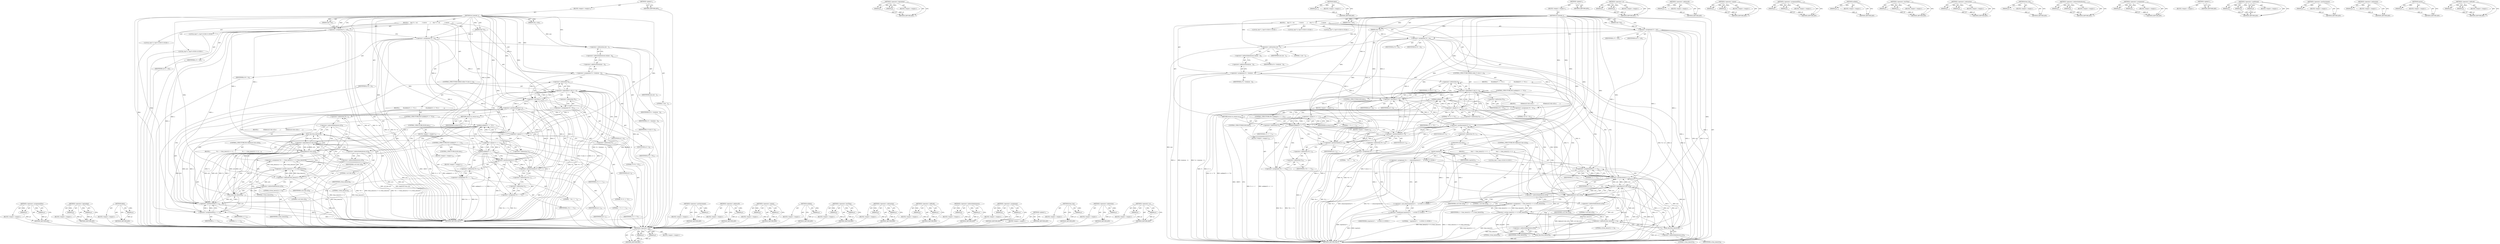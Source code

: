 digraph "&lt;operator&gt;.shiftLeft" {
vulnerable_190 [label=<(METHOD,&lt;operator&gt;.assignmentPlus)>];
vulnerable_191 [label=<(PARAM,p1)>];
vulnerable_192 [label=<(PARAM,p2)>];
vulnerable_193 [label=<(BLOCK,&lt;empty&gt;,&lt;empty&gt;)>];
vulnerable_194 [label=<(METHOD_RETURN,ANY)>];
vulnerable_145 [label=<(METHOD,&lt;operator&gt;.logicalAnd)>];
vulnerable_146 [label=<(PARAM,p1)>];
vulnerable_147 [label=<(PARAM,p2)>];
vulnerable_148 [label=<(BLOCK,&lt;empty&gt;,&lt;empty&gt;)>];
vulnerable_149 [label=<(METHOD_RETURN,ANY)>];
vulnerable_168 [label=<(METHOD,likely)>];
vulnerable_169 [label=<(PARAM,p1)>];
vulnerable_170 [label=<(BLOCK,&lt;empty&gt;,&lt;empty&gt;)>];
vulnerable_171 [label=<(METHOD_RETURN,ANY)>];
vulnerable_6 [label=<(METHOD,&lt;global&gt;)<SUB>1</SUB>>];
vulnerable_7 [label=<(BLOCK,&lt;empty&gt;,&lt;empty&gt;)<SUB>1</SUB>>];
vulnerable_8 [label=<(METHOD,url_decode_r)<SUB>1</SUB>>];
vulnerable_9 [label=<(PARAM,char *to)<SUB>1</SUB>>];
vulnerable_10 [label=<(PARAM,char *url)<SUB>1</SUB>>];
vulnerable_11 [label=<(PARAM,size_t size)<SUB>1</SUB>>];
vulnerable_12 [label=<(BLOCK,{
    char *s = url,           // source
      ...,{
    char *s = url,           // source
      ...)<SUB>1</SUB>>];
vulnerable_13 [label="<(LOCAL,char* s: char*)<SUB>2</SUB>>"];
vulnerable_14 [label="<(LOCAL,char* d: char*)<SUB>3</SUB>>"];
vulnerable_15 [label="<(LOCAL,char* e: char*)<SUB>4</SUB>>"];
vulnerable_16 [label=<(&lt;operator&gt;.assignment,*s = url)<SUB>2</SUB>>];
vulnerable_17 [label=<(IDENTIFIER,s,*s = url)<SUB>2</SUB>>];
vulnerable_18 [label=<(IDENTIFIER,url,*s = url)<SUB>2</SUB>>];
vulnerable_19 [label=<(&lt;operator&gt;.assignment,*d = to)<SUB>3</SUB>>];
vulnerable_20 [label=<(IDENTIFIER,d,*d = to)<SUB>3</SUB>>];
vulnerable_21 [label=<(IDENTIFIER,to,*d = to)<SUB>3</SUB>>];
vulnerable_22 [label=<(&lt;operator&gt;.assignment,*e = &amp;to[size - 1])<SUB>4</SUB>>];
vulnerable_23 [label=<(IDENTIFIER,e,*e = &amp;to[size - 1])<SUB>4</SUB>>];
vulnerable_24 [label=<(&lt;operator&gt;.addressOf,&amp;to[size - 1])<SUB>4</SUB>>];
vulnerable_25 [label=<(&lt;operator&gt;.indirectIndexAccess,to[size - 1])<SUB>4</SUB>>];
vulnerable_26 [label=<(IDENTIFIER,to,*e = &amp;to[size - 1])<SUB>4</SUB>>];
vulnerable_27 [label=<(&lt;operator&gt;.subtraction,size - 1)<SUB>4</SUB>>];
vulnerable_28 [label=<(IDENTIFIER,size,size - 1)<SUB>4</SUB>>];
vulnerable_29 [label=<(LITERAL,1,size - 1)<SUB>4</SUB>>];
vulnerable_30 [label=<(CONTROL_STRUCTURE,WHILE,while (*s &amp;&amp; d &lt; e))<SUB>6</SUB>>];
vulnerable_31 [label=<(&lt;operator&gt;.logicalAnd,*s &amp;&amp; d &lt; e)<SUB>6</SUB>>];
vulnerable_32 [label=<(&lt;operator&gt;.indirection,*s)<SUB>6</SUB>>];
vulnerable_33 [label=<(IDENTIFIER,s,*s &amp;&amp; d &lt; e)<SUB>6</SUB>>];
vulnerable_34 [label=<(&lt;operator&gt;.lessThan,d &lt; e)<SUB>6</SUB>>];
vulnerable_35 [label=<(IDENTIFIER,d,d &lt; e)<SUB>6</SUB>>];
vulnerable_36 [label=<(IDENTIFIER,e,d &lt; e)<SUB>6</SUB>>];
vulnerable_37 [label=<(BLOCK,{
         if(unlikely(*s == '%')) {
          ...,{
         if(unlikely(*s == '%')) {
          ...)<SUB>6</SUB>>];
vulnerable_38 [label=<(CONTROL_STRUCTURE,IF,if (unlikely(*s == '%')))<SUB>7</SUB>>];
vulnerable_39 [label=<(unlikely,unlikely(*s == '%'))<SUB>7</SUB>>];
vulnerable_40 [label=<(&lt;operator&gt;.equals,*s == '%')<SUB>7</SUB>>];
vulnerable_41 [label=<(&lt;operator&gt;.indirection,*s)<SUB>7</SUB>>];
vulnerable_42 [label=<(IDENTIFIER,s,*s == '%')<SUB>7</SUB>>];
vulnerable_43 [label=<(LITERAL,'%',*s == '%')<SUB>7</SUB>>];
vulnerable_44 [label=<(BLOCK,{
             if(likely(s[1] &amp;&amp; s[2])) {
     ...,{
             if(likely(s[1] &amp;&amp; s[2])) {
     ...)<SUB>7</SUB>>];
vulnerable_45 [label=<(CONTROL_STRUCTURE,IF,if (likely(s[1] &amp;&amp; s[2])))<SUB>8</SUB>>];
vulnerable_46 [label=<(likely,likely(s[1] &amp;&amp; s[2]))<SUB>8</SUB>>];
vulnerable_47 [label=<(&lt;operator&gt;.logicalAnd,s[1] &amp;&amp; s[2])<SUB>8</SUB>>];
vulnerable_48 [label=<(&lt;operator&gt;.indirectIndexAccess,s[1])<SUB>8</SUB>>];
vulnerable_49 [label=<(IDENTIFIER,s,s[1] &amp;&amp; s[2])<SUB>8</SUB>>];
vulnerable_50 [label=<(LITERAL,1,s[1] &amp;&amp; s[2])<SUB>8</SUB>>];
vulnerable_51 [label=<(&lt;operator&gt;.indirectIndexAccess,s[2])<SUB>8</SUB>>];
vulnerable_52 [label=<(IDENTIFIER,s,s[1] &amp;&amp; s[2])<SUB>8</SUB>>];
vulnerable_53 [label=<(LITERAL,2,s[1] &amp;&amp; s[2])<SUB>8</SUB>>];
vulnerable_54 [label=<(BLOCK,{
                *d++ = from_hex(s[1]) &lt;&lt; 4 | ...,{
                *d++ = from_hex(s[1]) &lt;&lt; 4 | ...)<SUB>8</SUB>>];
vulnerable_55 [label=<(&lt;operator&gt;.assignment,*d++ = from_hex(s[1]) &lt;&lt; 4 | from_hex(s[2]))<SUB>9</SUB>>];
vulnerable_56 [label=<(&lt;operator&gt;.indirection,*d++)<SUB>9</SUB>>];
vulnerable_57 [label=<(&lt;operator&gt;.postIncrement,d++)<SUB>9</SUB>>];
vulnerable_58 [label=<(IDENTIFIER,d,d++)<SUB>9</SUB>>];
vulnerable_59 [label=<(&lt;operator&gt;.or,from_hex(s[1]) &lt;&lt; 4 | from_hex(s[2]))<SUB>9</SUB>>];
vulnerable_60 [label=<(&lt;operator&gt;.shiftLeft,from_hex(s[1]) &lt;&lt; 4)<SUB>9</SUB>>];
vulnerable_61 [label=<(from_hex,from_hex(s[1]))<SUB>9</SUB>>];
vulnerable_62 [label=<(&lt;operator&gt;.indirectIndexAccess,s[1])<SUB>9</SUB>>];
vulnerable_63 [label=<(IDENTIFIER,s,from_hex(s[1]))<SUB>9</SUB>>];
vulnerable_64 [label=<(LITERAL,1,from_hex(s[1]))<SUB>9</SUB>>];
vulnerable_65 [label=<(LITERAL,4,from_hex(s[1]) &lt;&lt; 4)<SUB>9</SUB>>];
vulnerable_66 [label=<(from_hex,from_hex(s[2]))<SUB>9</SUB>>];
vulnerable_67 [label=<(&lt;operator&gt;.indirectIndexAccess,s[2])<SUB>9</SUB>>];
vulnerable_68 [label=<(IDENTIFIER,s,from_hex(s[2]))<SUB>9</SUB>>];
vulnerable_69 [label=<(LITERAL,2,from_hex(s[2]))<SUB>9</SUB>>];
vulnerable_70 [label=<(&lt;operator&gt;.assignmentPlus,s += 2)<SUB>10</SUB>>];
vulnerable_71 [label=<(IDENTIFIER,s,s += 2)<SUB>10</SUB>>];
vulnerable_72 [label=<(LITERAL,2,s += 2)<SUB>10</SUB>>];
vulnerable_73 [label=<(CONTROL_STRUCTURE,ELSE,else)<SUB>13</SUB>>];
vulnerable_74 [label=<(BLOCK,&lt;empty&gt;,&lt;empty&gt;)<SUB>13</SUB>>];
vulnerable_75 [label=<(CONTROL_STRUCTURE,IF,if (unlikely(*s == '+')))<SUB>13</SUB>>];
vulnerable_76 [label=<(unlikely,unlikely(*s == '+'))<SUB>13</SUB>>];
vulnerable_77 [label=<(&lt;operator&gt;.equals,*s == '+')<SUB>13</SUB>>];
vulnerable_78 [label=<(&lt;operator&gt;.indirection,*s)<SUB>13</SUB>>];
vulnerable_79 [label=<(IDENTIFIER,s,*s == '+')<SUB>13</SUB>>];
vulnerable_80 [label=<(LITERAL,'+',*s == '+')<SUB>13</SUB>>];
vulnerable_81 [label=<(BLOCK,&lt;empty&gt;,&lt;empty&gt;)<SUB>14</SUB>>];
vulnerable_82 [label=<(&lt;operator&gt;.assignment,*d++ = ' ')<SUB>14</SUB>>];
vulnerable_83 [label=<(&lt;operator&gt;.indirection,*d++)<SUB>14</SUB>>];
vulnerable_84 [label=<(&lt;operator&gt;.postIncrement,d++)<SUB>14</SUB>>];
vulnerable_85 [label=<(IDENTIFIER,d,d++)<SUB>14</SUB>>];
vulnerable_86 [label=<(LITERAL,' ',*d++ = ' ')<SUB>14</SUB>>];
vulnerable_87 [label=<(CONTROL_STRUCTURE,ELSE,else)<SUB>17</SUB>>];
vulnerable_88 [label=<(BLOCK,&lt;empty&gt;,&lt;empty&gt;)<SUB>17</SUB>>];
vulnerable_89 [label=<(&lt;operator&gt;.assignment,*d++ = *s)<SUB>17</SUB>>];
vulnerable_90 [label=<(&lt;operator&gt;.indirection,*d++)<SUB>17</SUB>>];
vulnerable_91 [label=<(&lt;operator&gt;.postIncrement,d++)<SUB>17</SUB>>];
vulnerable_92 [label=<(IDENTIFIER,d,d++)<SUB>17</SUB>>];
vulnerable_93 [label=<(&lt;operator&gt;.indirection,*s)<SUB>17</SUB>>];
vulnerable_94 [label=<(IDENTIFIER,s,*d++ = *s)<SUB>17</SUB>>];
vulnerable_95 [label=<(&lt;operator&gt;.postIncrement,s++)<SUB>19</SUB>>];
vulnerable_96 [label=<(IDENTIFIER,s,s++)<SUB>19</SUB>>];
vulnerable_97 [label=<(&lt;operator&gt;.assignment,*d = '\0')<SUB>22</SUB>>];
vulnerable_98 [label=<(&lt;operator&gt;.indirection,*d)<SUB>22</SUB>>];
vulnerable_99 [label=<(IDENTIFIER,d,*d = '\0')<SUB>22</SUB>>];
vulnerable_100 [label=<(LITERAL,'\0',*d = '\0')<SUB>22</SUB>>];
vulnerable_101 [label=<(RETURN,return to;,return to;)<SUB>24</SUB>>];
vulnerable_102 [label=<(IDENTIFIER,to,return to;)<SUB>24</SUB>>];
vulnerable_103 [label=<(METHOD_RETURN,char*)<SUB>1</SUB>>];
vulnerable_105 [label=<(METHOD_RETURN,ANY)<SUB>1</SUB>>];
vulnerable_172 [label=<(METHOD,&lt;operator&gt;.postIncrement)>];
vulnerable_173 [label=<(PARAM,p1)>];
vulnerable_174 [label=<(BLOCK,&lt;empty&gt;,&lt;empty&gt;)>];
vulnerable_175 [label=<(METHOD_RETURN,ANY)>];
vulnerable_131 [label=<(METHOD,&lt;operator&gt;.addressOf)>];
vulnerable_132 [label=<(PARAM,p1)>];
vulnerable_133 [label=<(BLOCK,&lt;empty&gt;,&lt;empty&gt;)>];
vulnerable_134 [label=<(METHOD_RETURN,ANY)>];
vulnerable_163 [label=<(METHOD,&lt;operator&gt;.equals)>];
vulnerable_164 [label=<(PARAM,p1)>];
vulnerable_165 [label=<(PARAM,p2)>];
vulnerable_166 [label=<(BLOCK,&lt;empty&gt;,&lt;empty&gt;)>];
vulnerable_167 [label=<(METHOD_RETURN,ANY)>];
vulnerable_159 [label=<(METHOD,unlikely)>];
vulnerable_160 [label=<(PARAM,p1)>];
vulnerable_161 [label=<(BLOCK,&lt;empty&gt;,&lt;empty&gt;)>];
vulnerable_162 [label=<(METHOD_RETURN,ANY)>];
vulnerable_154 [label=<(METHOD,&lt;operator&gt;.lessThan)>];
vulnerable_155 [label=<(PARAM,p1)>];
vulnerable_156 [label=<(PARAM,p2)>];
vulnerable_157 [label=<(BLOCK,&lt;empty&gt;,&lt;empty&gt;)>];
vulnerable_158 [label=<(METHOD_RETURN,ANY)>];
vulnerable_140 [label=<(METHOD,&lt;operator&gt;.subtraction)>];
vulnerable_141 [label=<(PARAM,p1)>];
vulnerable_142 [label=<(PARAM,p2)>];
vulnerable_143 [label=<(BLOCK,&lt;empty&gt;,&lt;empty&gt;)>];
vulnerable_144 [label=<(METHOD_RETURN,ANY)>];
vulnerable_181 [label=<(METHOD,&lt;operator&gt;.shiftLeft)>];
vulnerable_182 [label=<(PARAM,p1)>];
vulnerable_183 [label=<(PARAM,p2)>];
vulnerable_184 [label=<(BLOCK,&lt;empty&gt;,&lt;empty&gt;)>];
vulnerable_185 [label=<(METHOD_RETURN,ANY)>];
vulnerable_135 [label=<(METHOD,&lt;operator&gt;.indirectIndexAccess)>];
vulnerable_136 [label=<(PARAM,p1)>];
vulnerable_137 [label=<(PARAM,p2)>];
vulnerable_138 [label=<(BLOCK,&lt;empty&gt;,&lt;empty&gt;)>];
vulnerable_139 [label=<(METHOD_RETURN,ANY)>];
vulnerable_126 [label=<(METHOD,&lt;operator&gt;.assignment)>];
vulnerable_127 [label=<(PARAM,p1)>];
vulnerable_128 [label=<(PARAM,p2)>];
vulnerable_129 [label=<(BLOCK,&lt;empty&gt;,&lt;empty&gt;)>];
vulnerable_130 [label=<(METHOD_RETURN,ANY)>];
vulnerable_120 [label=<(METHOD,&lt;global&gt;)<SUB>1</SUB>>];
vulnerable_121 [label=<(BLOCK,&lt;empty&gt;,&lt;empty&gt;)>];
vulnerable_122 [label=<(METHOD_RETURN,ANY)>];
vulnerable_186 [label=<(METHOD,from_hex)>];
vulnerable_187 [label=<(PARAM,p1)>];
vulnerable_188 [label=<(BLOCK,&lt;empty&gt;,&lt;empty&gt;)>];
vulnerable_189 [label=<(METHOD_RETURN,ANY)>];
vulnerable_150 [label=<(METHOD,&lt;operator&gt;.indirection)>];
vulnerable_151 [label=<(PARAM,p1)>];
vulnerable_152 [label=<(BLOCK,&lt;empty&gt;,&lt;empty&gt;)>];
vulnerable_153 [label=<(METHOD_RETURN,ANY)>];
vulnerable_176 [label=<(METHOD,&lt;operator&gt;.or)>];
vulnerable_177 [label=<(PARAM,p1)>];
vulnerable_178 [label=<(PARAM,p2)>];
vulnerable_179 [label=<(BLOCK,&lt;empty&gt;,&lt;empty&gt;)>];
vulnerable_180 [label=<(METHOD_RETURN,ANY)>];
fixed_200 [label=<(METHOD,&lt;operator&gt;.cast)>];
fixed_201 [label=<(PARAM,p1)>];
fixed_202 [label=<(PARAM,p2)>];
fixed_203 [label=<(BLOCK,&lt;empty&gt;,&lt;empty&gt;)>];
fixed_204 [label=<(METHOD_RETURN,ANY)>];
fixed_155 [label=<(METHOD,&lt;operator&gt;.logicalAnd)>];
fixed_156 [label=<(PARAM,p1)>];
fixed_157 [label=<(PARAM,p2)>];
fixed_158 [label=<(BLOCK,&lt;empty&gt;,&lt;empty&gt;)>];
fixed_159 [label=<(METHOD_RETURN,ANY)>];
fixed_178 [label=<(METHOD,likely)>];
fixed_179 [label=<(PARAM,p1)>];
fixed_180 [label=<(BLOCK,&lt;empty&gt;,&lt;empty&gt;)>];
fixed_181 [label=<(METHOD_RETURN,ANY)>];
fixed_6 [label=<(METHOD,&lt;global&gt;)<SUB>1</SUB>>];
fixed_7 [label=<(BLOCK,&lt;empty&gt;,&lt;empty&gt;)<SUB>1</SUB>>];
fixed_8 [label=<(METHOD,url_decode_r)<SUB>1</SUB>>];
fixed_9 [label=<(PARAM,char *to)<SUB>1</SUB>>];
fixed_10 [label=<(PARAM,char *url)<SUB>1</SUB>>];
fixed_11 [label=<(PARAM,size_t size)<SUB>1</SUB>>];
fixed_12 [label=<(BLOCK,{
    char *s = url,           // source
      ...,{
    char *s = url,           // source
      ...)<SUB>1</SUB>>];
fixed_13 [label="<(LOCAL,char* s: char*)<SUB>2</SUB>>"];
fixed_14 [label="<(LOCAL,char* d: char*)<SUB>3</SUB>>"];
fixed_15 [label="<(LOCAL,char* e: char*)<SUB>4</SUB>>"];
fixed_16 [label=<(&lt;operator&gt;.assignment,*s = url)<SUB>2</SUB>>];
fixed_17 [label=<(IDENTIFIER,s,*s = url)<SUB>2</SUB>>];
fixed_18 [label=<(IDENTIFIER,url,*s = url)<SUB>2</SUB>>];
fixed_19 [label=<(&lt;operator&gt;.assignment,*d = to)<SUB>3</SUB>>];
fixed_20 [label=<(IDENTIFIER,d,*d = to)<SUB>3</SUB>>];
fixed_21 [label=<(IDENTIFIER,to,*d = to)<SUB>3</SUB>>];
fixed_22 [label=<(&lt;operator&gt;.assignment,*e = &amp;to[size - 1])<SUB>4</SUB>>];
fixed_23 [label=<(IDENTIFIER,e,*e = &amp;to[size - 1])<SUB>4</SUB>>];
fixed_24 [label=<(&lt;operator&gt;.addressOf,&amp;to[size - 1])<SUB>4</SUB>>];
fixed_25 [label=<(&lt;operator&gt;.indirectIndexAccess,to[size - 1])<SUB>4</SUB>>];
fixed_26 [label=<(IDENTIFIER,to,*e = &amp;to[size - 1])<SUB>4</SUB>>];
fixed_27 [label=<(&lt;operator&gt;.subtraction,size - 1)<SUB>4</SUB>>];
fixed_28 [label=<(IDENTIFIER,size,size - 1)<SUB>4</SUB>>];
fixed_29 [label=<(LITERAL,1,size - 1)<SUB>4</SUB>>];
fixed_30 [label=<(CONTROL_STRUCTURE,WHILE,while (*s &amp;&amp; d &lt; e))<SUB>6</SUB>>];
fixed_31 [label=<(&lt;operator&gt;.logicalAnd,*s &amp;&amp; d &lt; e)<SUB>6</SUB>>];
fixed_32 [label=<(&lt;operator&gt;.indirection,*s)<SUB>6</SUB>>];
fixed_33 [label=<(IDENTIFIER,s,*s &amp;&amp; d &lt; e)<SUB>6</SUB>>];
fixed_34 [label=<(&lt;operator&gt;.lessThan,d &lt; e)<SUB>6</SUB>>];
fixed_35 [label=<(IDENTIFIER,d,d &lt; e)<SUB>6</SUB>>];
fixed_36 [label=<(IDENTIFIER,e,d &lt; e)<SUB>6</SUB>>];
fixed_37 [label=<(BLOCK,{
         if(unlikely(*s == '%')) {
          ...,{
         if(unlikely(*s == '%')) {
          ...)<SUB>6</SUB>>];
fixed_38 [label=<(CONTROL_STRUCTURE,IF,if (unlikely(*s == '%')))<SUB>7</SUB>>];
fixed_39 [label=<(unlikely,unlikely(*s == '%'))<SUB>7</SUB>>];
fixed_40 [label=<(&lt;operator&gt;.equals,*s == '%')<SUB>7</SUB>>];
fixed_41 [label=<(&lt;operator&gt;.indirection,*s)<SUB>7</SUB>>];
fixed_42 [label=<(IDENTIFIER,s,*s == '%')<SUB>7</SUB>>];
fixed_43 [label=<(LITERAL,'%',*s == '%')<SUB>7</SUB>>];
fixed_44 [label=<(BLOCK,{
             if(likely(s[1] &amp;&amp; s[2])) {
     ...,{
             if(likely(s[1] &amp;&amp; s[2])) {
     ...)<SUB>7</SUB>>];
fixed_45 [label=<(CONTROL_STRUCTURE,IF,if (likely(s[1] &amp;&amp; s[2])))<SUB>8</SUB>>];
fixed_46 [label=<(likely,likely(s[1] &amp;&amp; s[2]))<SUB>8</SUB>>];
fixed_47 [label=<(&lt;operator&gt;.logicalAnd,s[1] &amp;&amp; s[2])<SUB>8</SUB>>];
fixed_48 [label=<(&lt;operator&gt;.indirectIndexAccess,s[1])<SUB>8</SUB>>];
fixed_49 [label=<(IDENTIFIER,s,s[1] &amp;&amp; s[2])<SUB>8</SUB>>];
fixed_50 [label=<(LITERAL,1,s[1] &amp;&amp; s[2])<SUB>8</SUB>>];
fixed_51 [label=<(&lt;operator&gt;.indirectIndexAccess,s[2])<SUB>8</SUB>>];
fixed_52 [label=<(IDENTIFIER,s,s[1] &amp;&amp; s[2])<SUB>8</SUB>>];
fixed_53 [label=<(LITERAL,2,s[1] &amp;&amp; s[2])<SUB>8</SUB>>];
fixed_54 [label=<(BLOCK,{
                char t = from_hex(s[1]) &lt;&lt; 4 ...,{
                char t = from_hex(s[1]) &lt;&lt; 4 ...)<SUB>8</SUB>>];
fixed_55 [label="<(LOCAL,char t: char)<SUB>9</SUB>>"];
fixed_56 [label=<(&lt;operator&gt;.assignment,t = from_hex(s[1]) &lt;&lt; 4 | from_hex(s[2]))<SUB>9</SUB>>];
fixed_57 [label=<(IDENTIFIER,t,t = from_hex(s[1]) &lt;&lt; 4 | from_hex(s[2]))<SUB>9</SUB>>];
fixed_58 [label=<(&lt;operator&gt;.or,from_hex(s[1]) &lt;&lt; 4 | from_hex(s[2]))<SUB>9</SUB>>];
fixed_59 [label=<(&lt;operator&gt;.shiftLeft,from_hex(s[1]) &lt;&lt; 4)<SUB>9</SUB>>];
fixed_60 [label=<(from_hex,from_hex(s[1]))<SUB>9</SUB>>];
fixed_61 [label=<(&lt;operator&gt;.indirectIndexAccess,s[1])<SUB>9</SUB>>];
fixed_62 [label=<(IDENTIFIER,s,from_hex(s[1]))<SUB>9</SUB>>];
fixed_63 [label=<(LITERAL,1,from_hex(s[1]))<SUB>9</SUB>>];
fixed_64 [label=<(LITERAL,4,from_hex(s[1]) &lt;&lt; 4)<SUB>9</SUB>>];
fixed_65 [label=<(from_hex,from_hex(s[2]))<SUB>9</SUB>>];
fixed_66 [label=<(&lt;operator&gt;.indirectIndexAccess,s[2])<SUB>9</SUB>>];
fixed_67 [label=<(IDENTIFIER,s,from_hex(s[2]))<SUB>9</SUB>>];
fixed_68 [label=<(LITERAL,2,from_hex(s[2]))<SUB>9</SUB>>];
fixed_69 [label="<(&lt;operator&gt;.assignment,*d++ = (char)((isprint(t))? t : ' '))<SUB>11</SUB>>"];
fixed_70 [label=<(&lt;operator&gt;.indirection,*d++)<SUB>11</SUB>>];
fixed_71 [label=<(&lt;operator&gt;.postIncrement,d++)<SUB>11</SUB>>];
fixed_72 [label=<(IDENTIFIER,d,d++)<SUB>11</SUB>>];
fixed_73 [label="<(&lt;operator&gt;.cast,(char)((isprint(t))? t : ' '))<SUB>11</SUB>>"];
fixed_74 [label=<(UNKNOWN,char,char)<SUB>11</SUB>>];
fixed_75 [label="<(&lt;operator&gt;.conditional,(isprint(t))? t : ' ')<SUB>11</SUB>>"];
fixed_76 [label=<(isprint,isprint(t))<SUB>11</SUB>>];
fixed_77 [label=<(IDENTIFIER,t,isprint(t))<SUB>11</SUB>>];
fixed_78 [label="<(IDENTIFIER,t,(isprint(t))? t : ' ')<SUB>11</SUB>>"];
fixed_79 [label="<(LITERAL,' ',(isprint(t))? t : ' ')<SUB>11</SUB>>"];
fixed_80 [label=<(&lt;operator&gt;.assignmentPlus,s += 2)<SUB>12</SUB>>];
fixed_81 [label=<(IDENTIFIER,s,s += 2)<SUB>12</SUB>>];
fixed_82 [label=<(LITERAL,2,s += 2)<SUB>12</SUB>>];
fixed_83 [label=<(CONTROL_STRUCTURE,ELSE,else)<SUB>15</SUB>>];
fixed_84 [label=<(BLOCK,&lt;empty&gt;,&lt;empty&gt;)<SUB>15</SUB>>];
fixed_85 [label=<(CONTROL_STRUCTURE,IF,if (unlikely(*s == '+')))<SUB>15</SUB>>];
fixed_86 [label=<(unlikely,unlikely(*s == '+'))<SUB>15</SUB>>];
fixed_87 [label=<(&lt;operator&gt;.equals,*s == '+')<SUB>15</SUB>>];
fixed_88 [label=<(&lt;operator&gt;.indirection,*s)<SUB>15</SUB>>];
fixed_89 [label=<(IDENTIFIER,s,*s == '+')<SUB>15</SUB>>];
fixed_90 [label=<(LITERAL,'+',*s == '+')<SUB>15</SUB>>];
fixed_91 [label=<(BLOCK,&lt;empty&gt;,&lt;empty&gt;)<SUB>16</SUB>>];
fixed_92 [label=<(&lt;operator&gt;.assignment,*d++ = ' ')<SUB>16</SUB>>];
fixed_93 [label=<(&lt;operator&gt;.indirection,*d++)<SUB>16</SUB>>];
fixed_94 [label=<(&lt;operator&gt;.postIncrement,d++)<SUB>16</SUB>>];
fixed_95 [label=<(IDENTIFIER,d,d++)<SUB>16</SUB>>];
fixed_96 [label=<(LITERAL,' ',*d++ = ' ')<SUB>16</SUB>>];
fixed_97 [label=<(CONTROL_STRUCTURE,ELSE,else)<SUB>19</SUB>>];
fixed_98 [label=<(BLOCK,&lt;empty&gt;,&lt;empty&gt;)<SUB>19</SUB>>];
fixed_99 [label=<(&lt;operator&gt;.assignment,*d++ = *s)<SUB>19</SUB>>];
fixed_100 [label=<(&lt;operator&gt;.indirection,*d++)<SUB>19</SUB>>];
fixed_101 [label=<(&lt;operator&gt;.postIncrement,d++)<SUB>19</SUB>>];
fixed_102 [label=<(IDENTIFIER,d,d++)<SUB>19</SUB>>];
fixed_103 [label=<(&lt;operator&gt;.indirection,*s)<SUB>19</SUB>>];
fixed_104 [label=<(IDENTIFIER,s,*d++ = *s)<SUB>19</SUB>>];
fixed_105 [label=<(&lt;operator&gt;.postIncrement,s++)<SUB>21</SUB>>];
fixed_106 [label=<(IDENTIFIER,s,s++)<SUB>21</SUB>>];
fixed_107 [label=<(&lt;operator&gt;.assignment,*d = '\0')<SUB>24</SUB>>];
fixed_108 [label=<(&lt;operator&gt;.indirection,*d)<SUB>24</SUB>>];
fixed_109 [label=<(IDENTIFIER,d,*d = '\0')<SUB>24</SUB>>];
fixed_110 [label=<(LITERAL,'\0',*d = '\0')<SUB>24</SUB>>];
fixed_111 [label=<(RETURN,return to;,return to;)<SUB>26</SUB>>];
fixed_112 [label=<(IDENTIFIER,to,return to;)<SUB>26</SUB>>];
fixed_113 [label=<(METHOD_RETURN,char*)<SUB>1</SUB>>];
fixed_115 [label=<(METHOD_RETURN,ANY)<SUB>1</SUB>>];
fixed_182 [label=<(METHOD,&lt;operator&gt;.or)>];
fixed_183 [label=<(PARAM,p1)>];
fixed_184 [label=<(PARAM,p2)>];
fixed_185 [label=<(BLOCK,&lt;empty&gt;,&lt;empty&gt;)>];
fixed_186 [label=<(METHOD_RETURN,ANY)>];
fixed_141 [label=<(METHOD,&lt;operator&gt;.addressOf)>];
fixed_142 [label=<(PARAM,p1)>];
fixed_143 [label=<(BLOCK,&lt;empty&gt;,&lt;empty&gt;)>];
fixed_144 [label=<(METHOD_RETURN,ANY)>];
fixed_173 [label=<(METHOD,&lt;operator&gt;.equals)>];
fixed_174 [label=<(PARAM,p1)>];
fixed_175 [label=<(PARAM,p2)>];
fixed_176 [label=<(BLOCK,&lt;empty&gt;,&lt;empty&gt;)>];
fixed_177 [label=<(METHOD_RETURN,ANY)>];
fixed_215 [label=<(METHOD,&lt;operator&gt;.assignmentPlus)>];
fixed_216 [label=<(PARAM,p1)>];
fixed_217 [label=<(PARAM,p2)>];
fixed_218 [label=<(BLOCK,&lt;empty&gt;,&lt;empty&gt;)>];
fixed_219 [label=<(METHOD_RETURN,ANY)>];
fixed_169 [label=<(METHOD,unlikely)>];
fixed_170 [label=<(PARAM,p1)>];
fixed_171 [label=<(BLOCK,&lt;empty&gt;,&lt;empty&gt;)>];
fixed_172 [label=<(METHOD_RETURN,ANY)>];
fixed_164 [label=<(METHOD,&lt;operator&gt;.lessThan)>];
fixed_165 [label=<(PARAM,p1)>];
fixed_166 [label=<(PARAM,p2)>];
fixed_167 [label=<(BLOCK,&lt;empty&gt;,&lt;empty&gt;)>];
fixed_168 [label=<(METHOD_RETURN,ANY)>];
fixed_150 [label=<(METHOD,&lt;operator&gt;.subtraction)>];
fixed_151 [label=<(PARAM,p1)>];
fixed_152 [label=<(PARAM,p2)>];
fixed_153 [label=<(BLOCK,&lt;empty&gt;,&lt;empty&gt;)>];
fixed_154 [label=<(METHOD_RETURN,ANY)>];
fixed_192 [label=<(METHOD,from_hex)>];
fixed_193 [label=<(PARAM,p1)>];
fixed_194 [label=<(BLOCK,&lt;empty&gt;,&lt;empty&gt;)>];
fixed_195 [label=<(METHOD_RETURN,ANY)>];
fixed_145 [label=<(METHOD,&lt;operator&gt;.indirectIndexAccess)>];
fixed_146 [label=<(PARAM,p1)>];
fixed_147 [label=<(PARAM,p2)>];
fixed_148 [label=<(BLOCK,&lt;empty&gt;,&lt;empty&gt;)>];
fixed_149 [label=<(METHOD_RETURN,ANY)>];
fixed_136 [label=<(METHOD,&lt;operator&gt;.assignment)>];
fixed_137 [label=<(PARAM,p1)>];
fixed_138 [label=<(PARAM,p2)>];
fixed_139 [label=<(BLOCK,&lt;empty&gt;,&lt;empty&gt;)>];
fixed_140 [label=<(METHOD_RETURN,ANY)>];
fixed_130 [label=<(METHOD,&lt;global&gt;)<SUB>1</SUB>>];
fixed_131 [label=<(BLOCK,&lt;empty&gt;,&lt;empty&gt;)>];
fixed_132 [label=<(METHOD_RETURN,ANY)>];
fixed_205 [label=<(METHOD,&lt;operator&gt;.conditional)>];
fixed_206 [label=<(PARAM,p1)>];
fixed_207 [label=<(PARAM,p2)>];
fixed_208 [label=<(PARAM,p3)>];
fixed_209 [label=<(BLOCK,&lt;empty&gt;,&lt;empty&gt;)>];
fixed_210 [label=<(METHOD_RETURN,ANY)>];
fixed_196 [label=<(METHOD,&lt;operator&gt;.postIncrement)>];
fixed_197 [label=<(PARAM,p1)>];
fixed_198 [label=<(BLOCK,&lt;empty&gt;,&lt;empty&gt;)>];
fixed_199 [label=<(METHOD_RETURN,ANY)>];
fixed_160 [label=<(METHOD,&lt;operator&gt;.indirection)>];
fixed_161 [label=<(PARAM,p1)>];
fixed_162 [label=<(BLOCK,&lt;empty&gt;,&lt;empty&gt;)>];
fixed_163 [label=<(METHOD_RETURN,ANY)>];
fixed_211 [label=<(METHOD,isprint)>];
fixed_212 [label=<(PARAM,p1)>];
fixed_213 [label=<(BLOCK,&lt;empty&gt;,&lt;empty&gt;)>];
fixed_214 [label=<(METHOD_RETURN,ANY)>];
fixed_187 [label=<(METHOD,&lt;operator&gt;.shiftLeft)>];
fixed_188 [label=<(PARAM,p1)>];
fixed_189 [label=<(PARAM,p2)>];
fixed_190 [label=<(BLOCK,&lt;empty&gt;,&lt;empty&gt;)>];
fixed_191 [label=<(METHOD_RETURN,ANY)>];
vulnerable_190 -> vulnerable_191  [key=0, label="AST: "];
vulnerable_190 -> vulnerable_191  [key=1, label="DDG: "];
vulnerable_190 -> vulnerable_193  [key=0, label="AST: "];
vulnerable_190 -> vulnerable_192  [key=0, label="AST: "];
vulnerable_190 -> vulnerable_192  [key=1, label="DDG: "];
vulnerable_190 -> vulnerable_194  [key=0, label="AST: "];
vulnerable_190 -> vulnerable_194  [key=1, label="CFG: "];
vulnerable_191 -> vulnerable_194  [key=0, label="DDG: p1"];
vulnerable_192 -> vulnerable_194  [key=0, label="DDG: p2"];
vulnerable_193 -> fixed_200  [key=0];
vulnerable_194 -> fixed_200  [key=0];
vulnerable_145 -> vulnerable_146  [key=0, label="AST: "];
vulnerable_145 -> vulnerable_146  [key=1, label="DDG: "];
vulnerable_145 -> vulnerable_148  [key=0, label="AST: "];
vulnerable_145 -> vulnerable_147  [key=0, label="AST: "];
vulnerable_145 -> vulnerable_147  [key=1, label="DDG: "];
vulnerable_145 -> vulnerable_149  [key=0, label="AST: "];
vulnerable_145 -> vulnerable_149  [key=1, label="CFG: "];
vulnerable_146 -> vulnerable_149  [key=0, label="DDG: p1"];
vulnerable_147 -> vulnerable_149  [key=0, label="DDG: p2"];
vulnerable_148 -> fixed_200  [key=0];
vulnerable_149 -> fixed_200  [key=0];
vulnerable_168 -> vulnerable_169  [key=0, label="AST: "];
vulnerable_168 -> vulnerable_169  [key=1, label="DDG: "];
vulnerable_168 -> vulnerable_170  [key=0, label="AST: "];
vulnerable_168 -> vulnerable_171  [key=0, label="AST: "];
vulnerable_168 -> vulnerable_171  [key=1, label="CFG: "];
vulnerable_169 -> vulnerable_171  [key=0, label="DDG: p1"];
vulnerable_170 -> fixed_200  [key=0];
vulnerable_171 -> fixed_200  [key=0];
vulnerable_6 -> vulnerable_7  [key=0, label="AST: "];
vulnerable_6 -> vulnerable_105  [key=0, label="AST: "];
vulnerable_6 -> vulnerable_105  [key=1, label="CFG: "];
vulnerable_7 -> vulnerable_8  [key=0, label="AST: "];
vulnerable_8 -> vulnerable_9  [key=0, label="AST: "];
vulnerable_8 -> vulnerable_9  [key=1, label="DDG: "];
vulnerable_8 -> vulnerable_10  [key=0, label="AST: "];
vulnerable_8 -> vulnerable_10  [key=1, label="DDG: "];
vulnerable_8 -> vulnerable_11  [key=0, label="AST: "];
vulnerable_8 -> vulnerable_11  [key=1, label="DDG: "];
vulnerable_8 -> vulnerable_12  [key=0, label="AST: "];
vulnerable_8 -> vulnerable_103  [key=0, label="AST: "];
vulnerable_8 -> vulnerable_16  [key=0, label="CFG: "];
vulnerable_8 -> vulnerable_16  [key=1, label="DDG: "];
vulnerable_8 -> vulnerable_19  [key=0, label="DDG: "];
vulnerable_8 -> vulnerable_22  [key=0, label="DDG: "];
vulnerable_8 -> vulnerable_97  [key=0, label="DDG: "];
vulnerable_8 -> vulnerable_102  [key=0, label="DDG: "];
vulnerable_8 -> vulnerable_34  [key=0, label="DDG: "];
vulnerable_8 -> vulnerable_95  [key=0, label="DDG: "];
vulnerable_8 -> vulnerable_27  [key=0, label="DDG: "];
vulnerable_8 -> vulnerable_40  [key=0, label="DDG: "];
vulnerable_8 -> vulnerable_70  [key=0, label="DDG: "];
vulnerable_8 -> vulnerable_82  [key=0, label="DDG: "];
vulnerable_8 -> vulnerable_77  [key=0, label="DDG: "];
vulnerable_8 -> vulnerable_57  [key=0, label="DDG: "];
vulnerable_8 -> vulnerable_60  [key=0, label="DDG: "];
vulnerable_8 -> vulnerable_84  [key=0, label="DDG: "];
vulnerable_8 -> vulnerable_91  [key=0, label="DDG: "];
vulnerable_9 -> vulnerable_19  [key=0, label="DDG: to"];
vulnerable_9 -> vulnerable_22  [key=0, label="DDG: to"];
vulnerable_9 -> vulnerable_102  [key=0, label="DDG: to"];
vulnerable_10 -> vulnerable_16  [key=0, label="DDG: url"];
vulnerable_11 -> vulnerable_27  [key=0, label="DDG: size"];
vulnerable_12 -> vulnerable_13  [key=0, label="AST: "];
vulnerable_12 -> vulnerable_14  [key=0, label="AST: "];
vulnerable_12 -> vulnerable_15  [key=0, label="AST: "];
vulnerable_12 -> vulnerable_16  [key=0, label="AST: "];
vulnerable_12 -> vulnerable_19  [key=0, label="AST: "];
vulnerable_12 -> vulnerable_22  [key=0, label="AST: "];
vulnerable_12 -> vulnerable_30  [key=0, label="AST: "];
vulnerable_12 -> vulnerable_97  [key=0, label="AST: "];
vulnerable_12 -> vulnerable_101  [key=0, label="AST: "];
vulnerable_13 -> fixed_200  [key=0];
vulnerable_14 -> fixed_200  [key=0];
vulnerable_15 -> fixed_200  [key=0];
vulnerable_16 -> vulnerable_17  [key=0, label="AST: "];
vulnerable_16 -> vulnerable_18  [key=0, label="AST: "];
vulnerable_16 -> vulnerable_19  [key=0, label="CFG: "];
vulnerable_16 -> vulnerable_103  [key=0, label="DDG: s"];
vulnerable_16 -> vulnerable_103  [key=1, label="DDG: url"];
vulnerable_16 -> vulnerable_103  [key=2, label="DDG: *s = url"];
vulnerable_16 -> vulnerable_95  [key=0, label="DDG: s"];
vulnerable_16 -> vulnerable_47  [key=0, label="DDG: s"];
vulnerable_16 -> vulnerable_70  [key=0, label="DDG: s"];
vulnerable_16 -> vulnerable_66  [key=0, label="DDG: s"];
vulnerable_16 -> vulnerable_61  [key=0, label="DDG: s"];
vulnerable_17 -> fixed_200  [key=0];
vulnerable_18 -> fixed_200  [key=0];
vulnerable_19 -> vulnerable_20  [key=0, label="AST: "];
vulnerable_19 -> vulnerable_21  [key=0, label="AST: "];
vulnerable_19 -> vulnerable_27  [key=0, label="CFG: "];
vulnerable_19 -> vulnerable_103  [key=0, label="DDG: d"];
vulnerable_19 -> vulnerable_103  [key=1, label="DDG: to"];
vulnerable_19 -> vulnerable_103  [key=2, label="DDG: *d = to"];
vulnerable_19 -> vulnerable_34  [key=0, label="DDG: d"];
vulnerable_19 -> vulnerable_57  [key=0, label="DDG: d"];
vulnerable_19 -> vulnerable_84  [key=0, label="DDG: d"];
vulnerable_19 -> vulnerable_91  [key=0, label="DDG: d"];
vulnerable_20 -> fixed_200  [key=0];
vulnerable_21 -> fixed_200  [key=0];
vulnerable_22 -> vulnerable_23  [key=0, label="AST: "];
vulnerable_22 -> vulnerable_24  [key=0, label="AST: "];
vulnerable_22 -> vulnerable_32  [key=0, label="CFG: "];
vulnerable_22 -> vulnerable_103  [key=0, label="DDG: e"];
vulnerable_22 -> vulnerable_103  [key=1, label="DDG: &amp;to[size - 1]"];
vulnerable_22 -> vulnerable_103  [key=2, label="DDG: *e = &amp;to[size - 1]"];
vulnerable_22 -> vulnerable_34  [key=0, label="DDG: e"];
vulnerable_23 -> fixed_200  [key=0];
vulnerable_24 -> vulnerable_25  [key=0, label="AST: "];
vulnerable_24 -> vulnerable_22  [key=0, label="CFG: "];
vulnerable_25 -> vulnerable_26  [key=0, label="AST: "];
vulnerable_25 -> vulnerable_27  [key=0, label="AST: "];
vulnerable_25 -> vulnerable_24  [key=0, label="CFG: "];
vulnerable_26 -> fixed_200  [key=0];
vulnerable_27 -> vulnerable_28  [key=0, label="AST: "];
vulnerable_27 -> vulnerable_29  [key=0, label="AST: "];
vulnerable_27 -> vulnerable_25  [key=0, label="CFG: "];
vulnerable_27 -> vulnerable_103  [key=0, label="DDG: size"];
vulnerable_28 -> fixed_200  [key=0];
vulnerable_29 -> fixed_200  [key=0];
vulnerable_30 -> vulnerable_31  [key=0, label="AST: "];
vulnerable_30 -> vulnerable_37  [key=0, label="AST: "];
vulnerable_31 -> vulnerable_32  [key=0, label="AST: "];
vulnerable_31 -> vulnerable_32  [key=1, label="CDG: "];
vulnerable_31 -> vulnerable_34  [key=0, label="AST: "];
vulnerable_31 -> vulnerable_41  [key=0, label="CFG: "];
vulnerable_31 -> vulnerable_41  [key=1, label="CDG: "];
vulnerable_31 -> vulnerable_98  [key=0, label="CFG: "];
vulnerable_31 -> vulnerable_103  [key=0, label="DDG: *s"];
vulnerable_31 -> vulnerable_103  [key=1, label="DDG: d &lt; e"];
vulnerable_31 -> vulnerable_103  [key=2, label="DDG: *s &amp;&amp; d &lt; e"];
vulnerable_31 -> vulnerable_40  [key=0, label="DDG: *s"];
vulnerable_31 -> vulnerable_40  [key=1, label="CDG: "];
vulnerable_31 -> vulnerable_95  [key=0, label="CDG: "];
vulnerable_31 -> vulnerable_39  [key=0, label="CDG: "];
vulnerable_31 -> vulnerable_31  [key=0, label="CDG: "];
vulnerable_32 -> vulnerable_33  [key=0, label="AST: "];
vulnerable_32 -> vulnerable_31  [key=0, label="CFG: "];
vulnerable_32 -> vulnerable_34  [key=0, label="CFG: "];
vulnerable_32 -> vulnerable_34  [key=1, label="CDG: "];
vulnerable_33 -> fixed_200  [key=0];
vulnerable_34 -> vulnerable_35  [key=0, label="AST: "];
vulnerable_34 -> vulnerable_36  [key=0, label="AST: "];
vulnerable_34 -> vulnerable_31  [key=0, label="CFG: "];
vulnerable_34 -> vulnerable_31  [key=1, label="DDG: d"];
vulnerable_34 -> vulnerable_31  [key=2, label="DDG: e"];
vulnerable_34 -> vulnerable_103  [key=0, label="DDG: d"];
vulnerable_34 -> vulnerable_103  [key=1, label="DDG: e"];
vulnerable_34 -> vulnerable_57  [key=0, label="DDG: d"];
vulnerable_34 -> vulnerable_84  [key=0, label="DDG: d"];
vulnerable_34 -> vulnerable_91  [key=0, label="DDG: d"];
vulnerable_35 -> fixed_200  [key=0];
vulnerable_36 -> fixed_200  [key=0];
vulnerable_37 -> vulnerable_38  [key=0, label="AST: "];
vulnerable_37 -> vulnerable_95  [key=0, label="AST: "];
vulnerable_38 -> vulnerable_39  [key=0, label="AST: "];
vulnerable_38 -> vulnerable_44  [key=0, label="AST: "];
vulnerable_38 -> vulnerable_73  [key=0, label="AST: "];
vulnerable_39 -> vulnerable_40  [key=0, label="AST: "];
vulnerable_39 -> vulnerable_48  [key=0, label="CFG: "];
vulnerable_39 -> vulnerable_48  [key=1, label="CDG: "];
vulnerable_39 -> vulnerable_78  [key=0, label="CFG: "];
vulnerable_39 -> vulnerable_78  [key=1, label="CDG: "];
vulnerable_39 -> vulnerable_103  [key=0, label="DDG: *s == '%'"];
vulnerable_39 -> vulnerable_103  [key=1, label="DDG: unlikely(*s == '%')"];
vulnerable_39 -> vulnerable_47  [key=0, label="CDG: "];
vulnerable_39 -> vulnerable_77  [key=0, label="CDG: "];
vulnerable_39 -> vulnerable_46  [key=0, label="CDG: "];
vulnerable_39 -> vulnerable_76  [key=0, label="CDG: "];
vulnerable_40 -> vulnerable_41  [key=0, label="AST: "];
vulnerable_40 -> vulnerable_43  [key=0, label="AST: "];
vulnerable_40 -> vulnerable_39  [key=0, label="CFG: "];
vulnerable_40 -> vulnerable_39  [key=1, label="DDG: *s"];
vulnerable_40 -> vulnerable_39  [key=2, label="DDG: '%'"];
vulnerable_40 -> vulnerable_31  [key=0, label="DDG: *s"];
vulnerable_40 -> vulnerable_95  [key=0, label="DDG: *s"];
vulnerable_40 -> vulnerable_70  [key=0, label="DDG: *s"];
vulnerable_40 -> vulnerable_77  [key=0, label="DDG: *s"];
vulnerable_41 -> vulnerable_42  [key=0, label="AST: "];
vulnerable_41 -> vulnerable_40  [key=0, label="CFG: "];
vulnerable_42 -> fixed_200  [key=0];
vulnerable_43 -> fixed_200  [key=0];
vulnerable_44 -> vulnerable_45  [key=0, label="AST: "];
vulnerable_45 -> vulnerable_46  [key=0, label="AST: "];
vulnerable_45 -> vulnerable_54  [key=0, label="AST: "];
vulnerable_46 -> vulnerable_47  [key=0, label="AST: "];
vulnerable_46 -> vulnerable_57  [key=0, label="CFG: "];
vulnerable_46 -> vulnerable_57  [key=1, label="CDG: "];
vulnerable_46 -> vulnerable_95  [key=0, label="CFG: "];
vulnerable_46 -> vulnerable_103  [key=0, label="DDG: s[1] &amp;&amp; s[2]"];
vulnerable_46 -> vulnerable_103  [key=1, label="DDG: likely(s[1] &amp;&amp; s[2])"];
vulnerable_46 -> vulnerable_60  [key=0, label="CDG: "];
vulnerable_46 -> vulnerable_66  [key=0, label="CDG: "];
vulnerable_46 -> vulnerable_56  [key=0, label="CDG: "];
vulnerable_46 -> vulnerable_67  [key=0, label="CDG: "];
vulnerable_46 -> vulnerable_59  [key=0, label="CDG: "];
vulnerable_46 -> vulnerable_61  [key=0, label="CDG: "];
vulnerable_46 -> vulnerable_70  [key=0, label="CDG: "];
vulnerable_46 -> vulnerable_55  [key=0, label="CDG: "];
vulnerable_46 -> vulnerable_62  [key=0, label="CDG: "];
vulnerable_47 -> vulnerable_48  [key=0, label="AST: "];
vulnerable_47 -> vulnerable_51  [key=0, label="AST: "];
vulnerable_47 -> vulnerable_46  [key=0, label="CFG: "];
vulnerable_47 -> vulnerable_46  [key=1, label="DDG: s[1]"];
vulnerable_47 -> vulnerable_46  [key=2, label="DDG: s[2]"];
vulnerable_47 -> vulnerable_103  [key=0, label="DDG: s[1]"];
vulnerable_47 -> vulnerable_103  [key=1, label="DDG: s[2]"];
vulnerable_47 -> vulnerable_95  [key=0, label="DDG: s[1]"];
vulnerable_47 -> vulnerable_95  [key=1, label="DDG: s[2]"];
vulnerable_47 -> vulnerable_66  [key=0, label="DDG: s[2]"];
vulnerable_47 -> vulnerable_61  [key=0, label="DDG: s[1]"];
vulnerable_48 -> vulnerable_49  [key=0, label="AST: "];
vulnerable_48 -> vulnerable_50  [key=0, label="AST: "];
vulnerable_48 -> vulnerable_47  [key=0, label="CFG: "];
vulnerable_48 -> vulnerable_51  [key=0, label="CFG: "];
vulnerable_48 -> vulnerable_51  [key=1, label="CDG: "];
vulnerable_49 -> fixed_200  [key=0];
vulnerable_50 -> fixed_200  [key=0];
vulnerable_51 -> vulnerable_52  [key=0, label="AST: "];
vulnerable_51 -> vulnerable_53  [key=0, label="AST: "];
vulnerable_51 -> vulnerable_47  [key=0, label="CFG: "];
vulnerable_52 -> fixed_200  [key=0];
vulnerable_53 -> fixed_200  [key=0];
vulnerable_54 -> vulnerable_55  [key=0, label="AST: "];
vulnerable_54 -> vulnerable_70  [key=0, label="AST: "];
vulnerable_55 -> vulnerable_56  [key=0, label="AST: "];
vulnerable_55 -> vulnerable_59  [key=0, label="AST: "];
vulnerable_55 -> vulnerable_70  [key=0, label="CFG: "];
vulnerable_55 -> vulnerable_103  [key=0, label="DDG: *d++"];
vulnerable_55 -> vulnerable_103  [key=1, label="DDG: from_hex(s[1]) &lt;&lt; 4 | from_hex(s[2])"];
vulnerable_55 -> vulnerable_103  [key=2, label="DDG: *d++ = from_hex(s[1]) &lt;&lt; 4 | from_hex(s[2])"];
vulnerable_56 -> vulnerable_57  [key=0, label="AST: "];
vulnerable_56 -> vulnerable_62  [key=0, label="CFG: "];
vulnerable_57 -> vulnerable_58  [key=0, label="AST: "];
vulnerable_57 -> vulnerable_56  [key=0, label="CFG: "];
vulnerable_57 -> vulnerable_103  [key=0, label="DDG: d"];
vulnerable_57 -> vulnerable_34  [key=0, label="DDG: d"];
vulnerable_57 -> vulnerable_84  [key=0, label="DDG: d"];
vulnerable_57 -> vulnerable_91  [key=0, label="DDG: d"];
vulnerable_58 -> fixed_200  [key=0];
vulnerable_59 -> vulnerable_60  [key=0, label="AST: "];
vulnerable_59 -> vulnerable_66  [key=0, label="AST: "];
vulnerable_59 -> vulnerable_55  [key=0, label="CFG: "];
vulnerable_59 -> vulnerable_55  [key=1, label="DDG: from_hex(s[1]) &lt;&lt; 4"];
vulnerable_59 -> vulnerable_55  [key=2, label="DDG: from_hex(s[2])"];
vulnerable_59 -> vulnerable_103  [key=0, label="DDG: from_hex(s[1]) &lt;&lt; 4"];
vulnerable_59 -> vulnerable_103  [key=1, label="DDG: from_hex(s[2])"];
vulnerable_60 -> vulnerable_61  [key=0, label="AST: "];
vulnerable_60 -> vulnerable_65  [key=0, label="AST: "];
vulnerable_60 -> vulnerable_67  [key=0, label="CFG: "];
vulnerable_60 -> vulnerable_103  [key=0, label="DDG: from_hex(s[1])"];
vulnerable_60 -> vulnerable_59  [key=0, label="DDG: from_hex(s[1])"];
vulnerable_60 -> vulnerable_59  [key=1, label="DDG: 4"];
vulnerable_61 -> vulnerable_62  [key=0, label="AST: "];
vulnerable_61 -> vulnerable_60  [key=0, label="CFG: "];
vulnerable_61 -> vulnerable_60  [key=1, label="DDG: s[1]"];
vulnerable_61 -> vulnerable_103  [key=0, label="DDG: s[1]"];
vulnerable_61 -> vulnerable_95  [key=0, label="DDG: s[1]"];
vulnerable_61 -> vulnerable_47  [key=0, label="DDG: s[1]"];
vulnerable_61 -> vulnerable_70  [key=0, label="DDG: s[1]"];
vulnerable_62 -> vulnerable_63  [key=0, label="AST: "];
vulnerable_62 -> vulnerable_64  [key=0, label="AST: "];
vulnerable_62 -> vulnerable_61  [key=0, label="CFG: "];
vulnerable_63 -> fixed_200  [key=0];
vulnerable_64 -> fixed_200  [key=0];
vulnerable_65 -> fixed_200  [key=0];
vulnerable_66 -> vulnerable_67  [key=0, label="AST: "];
vulnerable_66 -> vulnerable_59  [key=0, label="CFG: "];
vulnerable_66 -> vulnerable_59  [key=1, label="DDG: s[2]"];
vulnerable_66 -> vulnerable_103  [key=0, label="DDG: s[2]"];
vulnerable_66 -> vulnerable_95  [key=0, label="DDG: s[2]"];
vulnerable_66 -> vulnerable_47  [key=0, label="DDG: s[2]"];
vulnerable_66 -> vulnerable_70  [key=0, label="DDG: s[2]"];
vulnerable_67 -> vulnerable_68  [key=0, label="AST: "];
vulnerable_67 -> vulnerable_69  [key=0, label="AST: "];
vulnerable_67 -> vulnerable_66  [key=0, label="CFG: "];
vulnerable_68 -> fixed_200  [key=0];
vulnerable_69 -> fixed_200  [key=0];
vulnerable_70 -> vulnerable_71  [key=0, label="AST: "];
vulnerable_70 -> vulnerable_72  [key=0, label="AST: "];
vulnerable_70 -> vulnerable_95  [key=0, label="CFG: "];
vulnerable_70 -> vulnerable_95  [key=1, label="DDG: s"];
vulnerable_70 -> vulnerable_103  [key=0, label="DDG: s += 2"];
vulnerable_71 -> fixed_200  [key=0];
vulnerable_72 -> fixed_200  [key=0];
vulnerable_73 -> vulnerable_74  [key=0, label="AST: "];
vulnerable_74 -> vulnerable_75  [key=0, label="AST: "];
vulnerable_75 -> vulnerable_76  [key=0, label="AST: "];
vulnerable_75 -> vulnerable_81  [key=0, label="AST: "];
vulnerable_75 -> vulnerable_87  [key=0, label="AST: "];
vulnerable_76 -> vulnerable_77  [key=0, label="AST: "];
vulnerable_76 -> vulnerable_84  [key=0, label="CFG: "];
vulnerable_76 -> vulnerable_84  [key=1, label="CDG: "];
vulnerable_76 -> vulnerable_91  [key=0, label="CFG: "];
vulnerable_76 -> vulnerable_91  [key=1, label="CDG: "];
vulnerable_76 -> vulnerable_103  [key=0, label="DDG: *s == '+'"];
vulnerable_76 -> vulnerable_103  [key=1, label="DDG: unlikely(*s == '+')"];
vulnerable_76 -> vulnerable_89  [key=0, label="CDG: "];
vulnerable_76 -> vulnerable_82  [key=0, label="CDG: "];
vulnerable_76 -> vulnerable_93  [key=0, label="CDG: "];
vulnerable_76 -> vulnerable_90  [key=0, label="CDG: "];
vulnerable_76 -> vulnerable_83  [key=0, label="CDG: "];
vulnerable_77 -> vulnerable_78  [key=0, label="AST: "];
vulnerable_77 -> vulnerable_80  [key=0, label="AST: "];
vulnerable_77 -> vulnerable_76  [key=0, label="CFG: "];
vulnerable_77 -> vulnerable_76  [key=1, label="DDG: *s"];
vulnerable_77 -> vulnerable_76  [key=2, label="DDG: '+'"];
vulnerable_77 -> vulnerable_31  [key=0, label="DDG: *s"];
vulnerable_77 -> vulnerable_95  [key=0, label="DDG: *s"];
vulnerable_77 -> vulnerable_89  [key=0, label="DDG: *s"];
vulnerable_78 -> vulnerable_79  [key=0, label="AST: "];
vulnerable_78 -> vulnerable_77  [key=0, label="CFG: "];
vulnerable_79 -> fixed_200  [key=0];
vulnerable_80 -> fixed_200  [key=0];
vulnerable_81 -> vulnerable_82  [key=0, label="AST: "];
vulnerable_82 -> vulnerable_83  [key=0, label="AST: "];
vulnerable_82 -> vulnerable_86  [key=0, label="AST: "];
vulnerable_82 -> vulnerable_95  [key=0, label="CFG: "];
vulnerable_82 -> vulnerable_103  [key=0, label="DDG: *d++"];
vulnerable_82 -> vulnerable_103  [key=1, label="DDG: *d++ = ' '"];
vulnerable_83 -> vulnerable_84  [key=0, label="AST: "];
vulnerable_83 -> vulnerable_82  [key=0, label="CFG: "];
vulnerable_84 -> vulnerable_85  [key=0, label="AST: "];
vulnerable_84 -> vulnerable_83  [key=0, label="CFG: "];
vulnerable_84 -> vulnerable_103  [key=0, label="DDG: d"];
vulnerable_84 -> vulnerable_34  [key=0, label="DDG: d"];
vulnerable_84 -> vulnerable_57  [key=0, label="DDG: d"];
vulnerable_84 -> vulnerable_91  [key=0, label="DDG: d"];
vulnerable_85 -> fixed_200  [key=0];
vulnerable_86 -> fixed_200  [key=0];
vulnerable_87 -> vulnerable_88  [key=0, label="AST: "];
vulnerable_88 -> vulnerable_89  [key=0, label="AST: "];
vulnerable_89 -> vulnerable_90  [key=0, label="AST: "];
vulnerable_89 -> vulnerable_93  [key=0, label="AST: "];
vulnerable_89 -> vulnerable_95  [key=0, label="CFG: "];
vulnerable_89 -> vulnerable_103  [key=0, label="DDG: *d++"];
vulnerable_89 -> vulnerable_103  [key=1, label="DDG: *d++ = *s"];
vulnerable_90 -> vulnerable_91  [key=0, label="AST: "];
vulnerable_90 -> vulnerable_93  [key=0, label="CFG: "];
vulnerable_91 -> vulnerable_92  [key=0, label="AST: "];
vulnerable_91 -> vulnerable_90  [key=0, label="CFG: "];
vulnerable_91 -> vulnerable_103  [key=0, label="DDG: d"];
vulnerable_91 -> vulnerable_34  [key=0, label="DDG: d"];
vulnerable_91 -> vulnerable_57  [key=0, label="DDG: d"];
vulnerable_91 -> vulnerable_84  [key=0, label="DDG: d"];
vulnerable_92 -> fixed_200  [key=0];
vulnerable_93 -> vulnerable_94  [key=0, label="AST: "];
vulnerable_93 -> vulnerable_89  [key=0, label="CFG: "];
vulnerable_94 -> fixed_200  [key=0];
vulnerable_95 -> vulnerable_96  [key=0, label="AST: "];
vulnerable_95 -> vulnerable_32  [key=0, label="CFG: "];
vulnerable_95 -> vulnerable_103  [key=0, label="DDG: s"];
vulnerable_95 -> vulnerable_103  [key=1, label="DDG: s++"];
vulnerable_95 -> vulnerable_47  [key=0, label="DDG: s"];
vulnerable_95 -> vulnerable_70  [key=0, label="DDG: s"];
vulnerable_95 -> vulnerable_66  [key=0, label="DDG: s"];
vulnerable_95 -> vulnerable_61  [key=0, label="DDG: s"];
vulnerable_96 -> fixed_200  [key=0];
vulnerable_97 -> vulnerable_98  [key=0, label="AST: "];
vulnerable_97 -> vulnerable_100  [key=0, label="AST: "];
vulnerable_97 -> vulnerable_101  [key=0, label="CFG: "];
vulnerable_97 -> vulnerable_103  [key=0, label="DDG: *d"];
vulnerable_97 -> vulnerable_103  [key=1, label="DDG: *d = '\0'"];
vulnerable_98 -> vulnerable_99  [key=0, label="AST: "];
vulnerable_98 -> vulnerable_97  [key=0, label="CFG: "];
vulnerable_99 -> fixed_200  [key=0];
vulnerable_100 -> fixed_200  [key=0];
vulnerable_101 -> vulnerable_102  [key=0, label="AST: "];
vulnerable_101 -> vulnerable_103  [key=0, label="CFG: "];
vulnerable_101 -> vulnerable_103  [key=1, label="DDG: &lt;RET&gt;"];
vulnerable_102 -> vulnerable_101  [key=0, label="DDG: to"];
vulnerable_103 -> fixed_200  [key=0];
vulnerable_105 -> fixed_200  [key=0];
vulnerable_172 -> vulnerable_173  [key=0, label="AST: "];
vulnerable_172 -> vulnerable_173  [key=1, label="DDG: "];
vulnerable_172 -> vulnerable_174  [key=0, label="AST: "];
vulnerable_172 -> vulnerable_175  [key=0, label="AST: "];
vulnerable_172 -> vulnerable_175  [key=1, label="CFG: "];
vulnerable_173 -> vulnerable_175  [key=0, label="DDG: p1"];
vulnerable_174 -> fixed_200  [key=0];
vulnerable_175 -> fixed_200  [key=0];
vulnerable_131 -> vulnerable_132  [key=0, label="AST: "];
vulnerable_131 -> vulnerable_132  [key=1, label="DDG: "];
vulnerable_131 -> vulnerable_133  [key=0, label="AST: "];
vulnerable_131 -> vulnerable_134  [key=0, label="AST: "];
vulnerable_131 -> vulnerable_134  [key=1, label="CFG: "];
vulnerable_132 -> vulnerable_134  [key=0, label="DDG: p1"];
vulnerable_133 -> fixed_200  [key=0];
vulnerable_134 -> fixed_200  [key=0];
vulnerable_163 -> vulnerable_164  [key=0, label="AST: "];
vulnerable_163 -> vulnerable_164  [key=1, label="DDG: "];
vulnerable_163 -> vulnerable_166  [key=0, label="AST: "];
vulnerable_163 -> vulnerable_165  [key=0, label="AST: "];
vulnerable_163 -> vulnerable_165  [key=1, label="DDG: "];
vulnerable_163 -> vulnerable_167  [key=0, label="AST: "];
vulnerable_163 -> vulnerable_167  [key=1, label="CFG: "];
vulnerable_164 -> vulnerable_167  [key=0, label="DDG: p1"];
vulnerable_165 -> vulnerable_167  [key=0, label="DDG: p2"];
vulnerable_166 -> fixed_200  [key=0];
vulnerable_167 -> fixed_200  [key=0];
vulnerable_159 -> vulnerable_160  [key=0, label="AST: "];
vulnerable_159 -> vulnerable_160  [key=1, label="DDG: "];
vulnerable_159 -> vulnerable_161  [key=0, label="AST: "];
vulnerable_159 -> vulnerable_162  [key=0, label="AST: "];
vulnerable_159 -> vulnerable_162  [key=1, label="CFG: "];
vulnerable_160 -> vulnerable_162  [key=0, label="DDG: p1"];
vulnerable_161 -> fixed_200  [key=0];
vulnerable_162 -> fixed_200  [key=0];
vulnerable_154 -> vulnerable_155  [key=0, label="AST: "];
vulnerable_154 -> vulnerable_155  [key=1, label="DDG: "];
vulnerable_154 -> vulnerable_157  [key=0, label="AST: "];
vulnerable_154 -> vulnerable_156  [key=0, label="AST: "];
vulnerable_154 -> vulnerable_156  [key=1, label="DDG: "];
vulnerable_154 -> vulnerable_158  [key=0, label="AST: "];
vulnerable_154 -> vulnerable_158  [key=1, label="CFG: "];
vulnerable_155 -> vulnerable_158  [key=0, label="DDG: p1"];
vulnerable_156 -> vulnerable_158  [key=0, label="DDG: p2"];
vulnerable_157 -> fixed_200  [key=0];
vulnerable_158 -> fixed_200  [key=0];
vulnerable_140 -> vulnerable_141  [key=0, label="AST: "];
vulnerable_140 -> vulnerable_141  [key=1, label="DDG: "];
vulnerable_140 -> vulnerable_143  [key=0, label="AST: "];
vulnerable_140 -> vulnerable_142  [key=0, label="AST: "];
vulnerable_140 -> vulnerable_142  [key=1, label="DDG: "];
vulnerable_140 -> vulnerable_144  [key=0, label="AST: "];
vulnerable_140 -> vulnerable_144  [key=1, label="CFG: "];
vulnerable_141 -> vulnerable_144  [key=0, label="DDG: p1"];
vulnerable_142 -> vulnerable_144  [key=0, label="DDG: p2"];
vulnerable_143 -> fixed_200  [key=0];
vulnerable_144 -> fixed_200  [key=0];
vulnerable_181 -> vulnerable_182  [key=0, label="AST: "];
vulnerable_181 -> vulnerable_182  [key=1, label="DDG: "];
vulnerable_181 -> vulnerable_184  [key=0, label="AST: "];
vulnerable_181 -> vulnerable_183  [key=0, label="AST: "];
vulnerable_181 -> vulnerable_183  [key=1, label="DDG: "];
vulnerable_181 -> vulnerable_185  [key=0, label="AST: "];
vulnerable_181 -> vulnerable_185  [key=1, label="CFG: "];
vulnerable_182 -> vulnerable_185  [key=0, label="DDG: p1"];
vulnerable_183 -> vulnerable_185  [key=0, label="DDG: p2"];
vulnerable_184 -> fixed_200  [key=0];
vulnerable_185 -> fixed_200  [key=0];
vulnerable_135 -> vulnerable_136  [key=0, label="AST: "];
vulnerable_135 -> vulnerable_136  [key=1, label="DDG: "];
vulnerable_135 -> vulnerable_138  [key=0, label="AST: "];
vulnerable_135 -> vulnerable_137  [key=0, label="AST: "];
vulnerable_135 -> vulnerable_137  [key=1, label="DDG: "];
vulnerable_135 -> vulnerable_139  [key=0, label="AST: "];
vulnerable_135 -> vulnerable_139  [key=1, label="CFG: "];
vulnerable_136 -> vulnerable_139  [key=0, label="DDG: p1"];
vulnerable_137 -> vulnerable_139  [key=0, label="DDG: p2"];
vulnerable_138 -> fixed_200  [key=0];
vulnerable_139 -> fixed_200  [key=0];
vulnerable_126 -> vulnerable_127  [key=0, label="AST: "];
vulnerable_126 -> vulnerable_127  [key=1, label="DDG: "];
vulnerable_126 -> vulnerable_129  [key=0, label="AST: "];
vulnerable_126 -> vulnerable_128  [key=0, label="AST: "];
vulnerable_126 -> vulnerable_128  [key=1, label="DDG: "];
vulnerable_126 -> vulnerable_130  [key=0, label="AST: "];
vulnerable_126 -> vulnerable_130  [key=1, label="CFG: "];
vulnerable_127 -> vulnerable_130  [key=0, label="DDG: p1"];
vulnerable_128 -> vulnerable_130  [key=0, label="DDG: p2"];
vulnerable_129 -> fixed_200  [key=0];
vulnerable_130 -> fixed_200  [key=0];
vulnerable_120 -> vulnerable_121  [key=0, label="AST: "];
vulnerable_120 -> vulnerable_122  [key=0, label="AST: "];
vulnerable_120 -> vulnerable_122  [key=1, label="CFG: "];
vulnerable_121 -> fixed_200  [key=0];
vulnerable_122 -> fixed_200  [key=0];
vulnerable_186 -> vulnerable_187  [key=0, label="AST: "];
vulnerable_186 -> vulnerable_187  [key=1, label="DDG: "];
vulnerable_186 -> vulnerable_188  [key=0, label="AST: "];
vulnerable_186 -> vulnerable_189  [key=0, label="AST: "];
vulnerable_186 -> vulnerable_189  [key=1, label="CFG: "];
vulnerable_187 -> vulnerable_189  [key=0, label="DDG: p1"];
vulnerable_188 -> fixed_200  [key=0];
vulnerable_189 -> fixed_200  [key=0];
vulnerable_150 -> vulnerable_151  [key=0, label="AST: "];
vulnerable_150 -> vulnerable_151  [key=1, label="DDG: "];
vulnerable_150 -> vulnerable_152  [key=0, label="AST: "];
vulnerable_150 -> vulnerable_153  [key=0, label="AST: "];
vulnerable_150 -> vulnerable_153  [key=1, label="CFG: "];
vulnerable_151 -> vulnerable_153  [key=0, label="DDG: p1"];
vulnerable_152 -> fixed_200  [key=0];
vulnerable_153 -> fixed_200  [key=0];
vulnerable_176 -> vulnerable_177  [key=0, label="AST: "];
vulnerable_176 -> vulnerable_177  [key=1, label="DDG: "];
vulnerable_176 -> vulnerable_179  [key=0, label="AST: "];
vulnerable_176 -> vulnerable_178  [key=0, label="AST: "];
vulnerable_176 -> vulnerable_178  [key=1, label="DDG: "];
vulnerable_176 -> vulnerable_180  [key=0, label="AST: "];
vulnerable_176 -> vulnerable_180  [key=1, label="CFG: "];
vulnerable_177 -> vulnerable_180  [key=0, label="DDG: p1"];
vulnerable_178 -> vulnerable_180  [key=0, label="DDG: p2"];
vulnerable_179 -> fixed_200  [key=0];
vulnerable_180 -> fixed_200  [key=0];
fixed_200 -> fixed_201  [key=0, label="AST: "];
fixed_200 -> fixed_201  [key=1, label="DDG: "];
fixed_200 -> fixed_203  [key=0, label="AST: "];
fixed_200 -> fixed_202  [key=0, label="AST: "];
fixed_200 -> fixed_202  [key=1, label="DDG: "];
fixed_200 -> fixed_204  [key=0, label="AST: "];
fixed_200 -> fixed_204  [key=1, label="CFG: "];
fixed_201 -> fixed_204  [key=0, label="DDG: p1"];
fixed_202 -> fixed_204  [key=0, label="DDG: p2"];
fixed_155 -> fixed_156  [key=0, label="AST: "];
fixed_155 -> fixed_156  [key=1, label="DDG: "];
fixed_155 -> fixed_158  [key=0, label="AST: "];
fixed_155 -> fixed_157  [key=0, label="AST: "];
fixed_155 -> fixed_157  [key=1, label="DDG: "];
fixed_155 -> fixed_159  [key=0, label="AST: "];
fixed_155 -> fixed_159  [key=1, label="CFG: "];
fixed_156 -> fixed_159  [key=0, label="DDG: p1"];
fixed_157 -> fixed_159  [key=0, label="DDG: p2"];
fixed_178 -> fixed_179  [key=0, label="AST: "];
fixed_178 -> fixed_179  [key=1, label="DDG: "];
fixed_178 -> fixed_180  [key=0, label="AST: "];
fixed_178 -> fixed_181  [key=0, label="AST: "];
fixed_178 -> fixed_181  [key=1, label="CFG: "];
fixed_179 -> fixed_181  [key=0, label="DDG: p1"];
fixed_6 -> fixed_7  [key=0, label="AST: "];
fixed_6 -> fixed_115  [key=0, label="AST: "];
fixed_6 -> fixed_115  [key=1, label="CFG: "];
fixed_7 -> fixed_8  [key=0, label="AST: "];
fixed_8 -> fixed_9  [key=0, label="AST: "];
fixed_8 -> fixed_9  [key=1, label="DDG: "];
fixed_8 -> fixed_10  [key=0, label="AST: "];
fixed_8 -> fixed_10  [key=1, label="DDG: "];
fixed_8 -> fixed_11  [key=0, label="AST: "];
fixed_8 -> fixed_11  [key=1, label="DDG: "];
fixed_8 -> fixed_12  [key=0, label="AST: "];
fixed_8 -> fixed_113  [key=0, label="AST: "];
fixed_8 -> fixed_16  [key=0, label="CFG: "];
fixed_8 -> fixed_16  [key=1, label="DDG: "];
fixed_8 -> fixed_19  [key=0, label="DDG: "];
fixed_8 -> fixed_22  [key=0, label="DDG: "];
fixed_8 -> fixed_107  [key=0, label="DDG: "];
fixed_8 -> fixed_112  [key=0, label="DDG: "];
fixed_8 -> fixed_34  [key=0, label="DDG: "];
fixed_8 -> fixed_105  [key=0, label="DDG: "];
fixed_8 -> fixed_27  [key=0, label="DDG: "];
fixed_8 -> fixed_40  [key=0, label="DDG: "];
fixed_8 -> fixed_69  [key=0, label="DDG: "];
fixed_8 -> fixed_80  [key=0, label="DDG: "];
fixed_8 -> fixed_92  [key=0, label="DDG: "];
fixed_8 -> fixed_73  [key=0, label="DDG: "];
fixed_8 -> fixed_87  [key=0, label="DDG: "];
fixed_8 -> fixed_59  [key=0, label="DDG: "];
fixed_8 -> fixed_71  [key=0, label="DDG: "];
fixed_8 -> fixed_75  [key=0, label="DDG: "];
fixed_8 -> fixed_76  [key=0, label="DDG: "];
fixed_8 -> fixed_94  [key=0, label="DDG: "];
fixed_8 -> fixed_101  [key=0, label="DDG: "];
fixed_9 -> fixed_19  [key=0, label="DDG: to"];
fixed_9 -> fixed_22  [key=0, label="DDG: to"];
fixed_9 -> fixed_112  [key=0, label="DDG: to"];
fixed_10 -> fixed_16  [key=0, label="DDG: url"];
fixed_11 -> fixed_27  [key=0, label="DDG: size"];
fixed_12 -> fixed_13  [key=0, label="AST: "];
fixed_12 -> fixed_14  [key=0, label="AST: "];
fixed_12 -> fixed_15  [key=0, label="AST: "];
fixed_12 -> fixed_16  [key=0, label="AST: "];
fixed_12 -> fixed_19  [key=0, label="AST: "];
fixed_12 -> fixed_22  [key=0, label="AST: "];
fixed_12 -> fixed_30  [key=0, label="AST: "];
fixed_12 -> fixed_107  [key=0, label="AST: "];
fixed_12 -> fixed_111  [key=0, label="AST: "];
fixed_16 -> fixed_17  [key=0, label="AST: "];
fixed_16 -> fixed_18  [key=0, label="AST: "];
fixed_16 -> fixed_19  [key=0, label="CFG: "];
fixed_16 -> fixed_113  [key=0, label="DDG: s"];
fixed_16 -> fixed_113  [key=1, label="DDG: url"];
fixed_16 -> fixed_113  [key=2, label="DDG: *s = url"];
fixed_16 -> fixed_105  [key=0, label="DDG: s"];
fixed_16 -> fixed_47  [key=0, label="DDG: s"];
fixed_16 -> fixed_80  [key=0, label="DDG: s"];
fixed_16 -> fixed_65  [key=0, label="DDG: s"];
fixed_16 -> fixed_60  [key=0, label="DDG: s"];
fixed_19 -> fixed_20  [key=0, label="AST: "];
fixed_19 -> fixed_21  [key=0, label="AST: "];
fixed_19 -> fixed_27  [key=0, label="CFG: "];
fixed_19 -> fixed_113  [key=0, label="DDG: d"];
fixed_19 -> fixed_113  [key=1, label="DDG: to"];
fixed_19 -> fixed_113  [key=2, label="DDG: *d = to"];
fixed_19 -> fixed_34  [key=0, label="DDG: d"];
fixed_19 -> fixed_71  [key=0, label="DDG: d"];
fixed_19 -> fixed_94  [key=0, label="DDG: d"];
fixed_19 -> fixed_101  [key=0, label="DDG: d"];
fixed_22 -> fixed_23  [key=0, label="AST: "];
fixed_22 -> fixed_24  [key=0, label="AST: "];
fixed_22 -> fixed_32  [key=0, label="CFG: "];
fixed_22 -> fixed_113  [key=0, label="DDG: e"];
fixed_22 -> fixed_113  [key=1, label="DDG: &amp;to[size - 1]"];
fixed_22 -> fixed_113  [key=2, label="DDG: *e = &amp;to[size - 1]"];
fixed_22 -> fixed_34  [key=0, label="DDG: e"];
fixed_24 -> fixed_25  [key=0, label="AST: "];
fixed_24 -> fixed_22  [key=0, label="CFG: "];
fixed_25 -> fixed_26  [key=0, label="AST: "];
fixed_25 -> fixed_27  [key=0, label="AST: "];
fixed_25 -> fixed_24  [key=0, label="CFG: "];
fixed_27 -> fixed_28  [key=0, label="AST: "];
fixed_27 -> fixed_29  [key=0, label="AST: "];
fixed_27 -> fixed_25  [key=0, label="CFG: "];
fixed_27 -> fixed_113  [key=0, label="DDG: size"];
fixed_30 -> fixed_31  [key=0, label="AST: "];
fixed_30 -> fixed_37  [key=0, label="AST: "];
fixed_31 -> fixed_32  [key=0, label="AST: "];
fixed_31 -> fixed_32  [key=1, label="CDG: "];
fixed_31 -> fixed_34  [key=0, label="AST: "];
fixed_31 -> fixed_41  [key=0, label="CFG: "];
fixed_31 -> fixed_41  [key=1, label="CDG: "];
fixed_31 -> fixed_108  [key=0, label="CFG: "];
fixed_31 -> fixed_113  [key=0, label="DDG: *s"];
fixed_31 -> fixed_113  [key=1, label="DDG: d &lt; e"];
fixed_31 -> fixed_113  [key=2, label="DDG: *s &amp;&amp; d &lt; e"];
fixed_31 -> fixed_40  [key=0, label="DDG: *s"];
fixed_31 -> fixed_40  [key=1, label="CDG: "];
fixed_31 -> fixed_105  [key=0, label="CDG: "];
fixed_31 -> fixed_39  [key=0, label="CDG: "];
fixed_31 -> fixed_31  [key=0, label="CDG: "];
fixed_32 -> fixed_33  [key=0, label="AST: "];
fixed_32 -> fixed_31  [key=0, label="CFG: "];
fixed_32 -> fixed_34  [key=0, label="CFG: "];
fixed_32 -> fixed_34  [key=1, label="CDG: "];
fixed_34 -> fixed_35  [key=0, label="AST: "];
fixed_34 -> fixed_36  [key=0, label="AST: "];
fixed_34 -> fixed_31  [key=0, label="CFG: "];
fixed_34 -> fixed_31  [key=1, label="DDG: d"];
fixed_34 -> fixed_31  [key=2, label="DDG: e"];
fixed_34 -> fixed_113  [key=0, label="DDG: d"];
fixed_34 -> fixed_113  [key=1, label="DDG: e"];
fixed_34 -> fixed_71  [key=0, label="DDG: d"];
fixed_34 -> fixed_94  [key=0, label="DDG: d"];
fixed_34 -> fixed_101  [key=0, label="DDG: d"];
fixed_37 -> fixed_38  [key=0, label="AST: "];
fixed_37 -> fixed_105  [key=0, label="AST: "];
fixed_38 -> fixed_39  [key=0, label="AST: "];
fixed_38 -> fixed_44  [key=0, label="AST: "];
fixed_38 -> fixed_83  [key=0, label="AST: "];
fixed_39 -> fixed_40  [key=0, label="AST: "];
fixed_39 -> fixed_48  [key=0, label="CFG: "];
fixed_39 -> fixed_48  [key=1, label="CDG: "];
fixed_39 -> fixed_88  [key=0, label="CFG: "];
fixed_39 -> fixed_88  [key=1, label="CDG: "];
fixed_39 -> fixed_113  [key=0, label="DDG: *s == '%'"];
fixed_39 -> fixed_113  [key=1, label="DDG: unlikely(*s == '%')"];
fixed_39 -> fixed_47  [key=0, label="CDG: "];
fixed_39 -> fixed_46  [key=0, label="CDG: "];
fixed_39 -> fixed_87  [key=0, label="CDG: "];
fixed_39 -> fixed_86  [key=0, label="CDG: "];
fixed_40 -> fixed_41  [key=0, label="AST: "];
fixed_40 -> fixed_43  [key=0, label="AST: "];
fixed_40 -> fixed_39  [key=0, label="CFG: "];
fixed_40 -> fixed_39  [key=1, label="DDG: *s"];
fixed_40 -> fixed_39  [key=2, label="DDG: '%'"];
fixed_40 -> fixed_31  [key=0, label="DDG: *s"];
fixed_40 -> fixed_105  [key=0, label="DDG: *s"];
fixed_40 -> fixed_80  [key=0, label="DDG: *s"];
fixed_40 -> fixed_87  [key=0, label="DDG: *s"];
fixed_41 -> fixed_42  [key=0, label="AST: "];
fixed_41 -> fixed_40  [key=0, label="CFG: "];
fixed_44 -> fixed_45  [key=0, label="AST: "];
fixed_45 -> fixed_46  [key=0, label="AST: "];
fixed_45 -> fixed_54  [key=0, label="AST: "];
fixed_46 -> fixed_47  [key=0, label="AST: "];
fixed_46 -> fixed_61  [key=0, label="CFG: "];
fixed_46 -> fixed_61  [key=1, label="CDG: "];
fixed_46 -> fixed_105  [key=0, label="CFG: "];
fixed_46 -> fixed_113  [key=0, label="DDG: s[1] &amp;&amp; s[2]"];
fixed_46 -> fixed_113  [key=1, label="DDG: likely(s[1] &amp;&amp; s[2])"];
fixed_46 -> fixed_60  [key=0, label="CDG: "];
fixed_46 -> fixed_73  [key=0, label="CDG: "];
fixed_46 -> fixed_66  [key=0, label="CDG: "];
fixed_46 -> fixed_75  [key=0, label="CDG: "];
fixed_46 -> fixed_56  [key=0, label="CDG: "];
fixed_46 -> fixed_69  [key=0, label="CDG: "];
fixed_46 -> fixed_74  [key=0, label="CDG: "];
fixed_46 -> fixed_76  [key=0, label="CDG: "];
fixed_46 -> fixed_65  [key=0, label="CDG: "];
fixed_46 -> fixed_59  [key=0, label="CDG: "];
fixed_46 -> fixed_80  [key=0, label="CDG: "];
fixed_46 -> fixed_58  [key=0, label="CDG: "];
fixed_46 -> fixed_71  [key=0, label="CDG: "];
fixed_46 -> fixed_70  [key=0, label="CDG: "];
fixed_47 -> fixed_48  [key=0, label="AST: "];
fixed_47 -> fixed_51  [key=0, label="AST: "];
fixed_47 -> fixed_46  [key=0, label="CFG: "];
fixed_47 -> fixed_46  [key=1, label="DDG: s[1]"];
fixed_47 -> fixed_46  [key=2, label="DDG: s[2]"];
fixed_47 -> fixed_113  [key=0, label="DDG: s[1]"];
fixed_47 -> fixed_113  [key=1, label="DDG: s[2]"];
fixed_47 -> fixed_105  [key=0, label="DDG: s[1]"];
fixed_47 -> fixed_105  [key=1, label="DDG: s[2]"];
fixed_47 -> fixed_65  [key=0, label="DDG: s[2]"];
fixed_47 -> fixed_60  [key=0, label="DDG: s[1]"];
fixed_48 -> fixed_49  [key=0, label="AST: "];
fixed_48 -> fixed_50  [key=0, label="AST: "];
fixed_48 -> fixed_47  [key=0, label="CFG: "];
fixed_48 -> fixed_51  [key=0, label="CFG: "];
fixed_48 -> fixed_51  [key=1, label="CDG: "];
fixed_51 -> fixed_52  [key=0, label="AST: "];
fixed_51 -> fixed_53  [key=0, label="AST: "];
fixed_51 -> fixed_47  [key=0, label="CFG: "];
fixed_54 -> fixed_55  [key=0, label="AST: "];
fixed_54 -> fixed_56  [key=0, label="AST: "];
fixed_54 -> fixed_69  [key=0, label="AST: "];
fixed_54 -> fixed_80  [key=0, label="AST: "];
fixed_56 -> fixed_57  [key=0, label="AST: "];
fixed_56 -> fixed_58  [key=0, label="AST: "];
fixed_56 -> fixed_71  [key=0, label="CFG: "];
fixed_56 -> fixed_113  [key=0, label="DDG: from_hex(s[1]) &lt;&lt; 4 | from_hex(s[2])"];
fixed_56 -> fixed_113  [key=1, label="DDG: t = from_hex(s[1]) &lt;&lt; 4 | from_hex(s[2])"];
fixed_56 -> fixed_76  [key=0, label="DDG: t"];
fixed_58 -> fixed_59  [key=0, label="AST: "];
fixed_58 -> fixed_65  [key=0, label="AST: "];
fixed_58 -> fixed_56  [key=0, label="CFG: "];
fixed_58 -> fixed_56  [key=1, label="DDG: from_hex(s[1]) &lt;&lt; 4"];
fixed_58 -> fixed_56  [key=2, label="DDG: from_hex(s[2])"];
fixed_58 -> fixed_113  [key=0, label="DDG: from_hex(s[1]) &lt;&lt; 4"];
fixed_58 -> fixed_113  [key=1, label="DDG: from_hex(s[2])"];
fixed_59 -> fixed_60  [key=0, label="AST: "];
fixed_59 -> fixed_64  [key=0, label="AST: "];
fixed_59 -> fixed_66  [key=0, label="CFG: "];
fixed_59 -> fixed_113  [key=0, label="DDG: from_hex(s[1])"];
fixed_59 -> fixed_58  [key=0, label="DDG: from_hex(s[1])"];
fixed_59 -> fixed_58  [key=1, label="DDG: 4"];
fixed_60 -> fixed_61  [key=0, label="AST: "];
fixed_60 -> fixed_59  [key=0, label="CFG: "];
fixed_60 -> fixed_59  [key=1, label="DDG: s[1]"];
fixed_60 -> fixed_113  [key=0, label="DDG: s[1]"];
fixed_60 -> fixed_105  [key=0, label="DDG: s[1]"];
fixed_60 -> fixed_47  [key=0, label="DDG: s[1]"];
fixed_60 -> fixed_80  [key=0, label="DDG: s[1]"];
fixed_61 -> fixed_62  [key=0, label="AST: "];
fixed_61 -> fixed_63  [key=0, label="AST: "];
fixed_61 -> fixed_60  [key=0, label="CFG: "];
fixed_65 -> fixed_66  [key=0, label="AST: "];
fixed_65 -> fixed_58  [key=0, label="CFG: "];
fixed_65 -> fixed_58  [key=1, label="DDG: s[2]"];
fixed_65 -> fixed_113  [key=0, label="DDG: s[2]"];
fixed_65 -> fixed_105  [key=0, label="DDG: s[2]"];
fixed_65 -> fixed_47  [key=0, label="DDG: s[2]"];
fixed_65 -> fixed_80  [key=0, label="DDG: s[2]"];
fixed_66 -> fixed_67  [key=0, label="AST: "];
fixed_66 -> fixed_68  [key=0, label="AST: "];
fixed_66 -> fixed_65  [key=0, label="CFG: "];
fixed_69 -> fixed_70  [key=0, label="AST: "];
fixed_69 -> fixed_73  [key=0, label="AST: "];
fixed_69 -> fixed_80  [key=0, label="CFG: "];
fixed_69 -> fixed_113  [key=0, label="DDG: *d++"];
fixed_69 -> fixed_113  [key=1, label="DDG: (char)((isprint(t))? t : ' ')"];
fixed_69 -> fixed_113  [key=2, label="DDG: *d++ = (char)((isprint(t))? t : ' ')"];
fixed_70 -> fixed_71  [key=0, label="AST: "];
fixed_70 -> fixed_74  [key=0, label="CFG: "];
fixed_71 -> fixed_72  [key=0, label="AST: "];
fixed_71 -> fixed_70  [key=0, label="CFG: "];
fixed_71 -> fixed_113  [key=0, label="DDG: d"];
fixed_71 -> fixed_34  [key=0, label="DDG: d"];
fixed_71 -> fixed_94  [key=0, label="DDG: d"];
fixed_71 -> fixed_101  [key=0, label="DDG: d"];
fixed_73 -> fixed_74  [key=0, label="AST: "];
fixed_73 -> fixed_75  [key=0, label="AST: "];
fixed_73 -> fixed_69  [key=0, label="CFG: "];
fixed_73 -> fixed_113  [key=0, label="DDG: (isprint(t))? t : ' '"];
fixed_74 -> fixed_76  [key=0, label="CFG: "];
fixed_75 -> fixed_76  [key=0, label="AST: "];
fixed_75 -> fixed_78  [key=0, label="AST: "];
fixed_75 -> fixed_79  [key=0, label="AST: "];
fixed_75 -> fixed_73  [key=0, label="CFG: "];
fixed_75 -> fixed_113  [key=0, label="DDG: isprint(t)"];
fixed_75 -> fixed_113  [key=1, label="DDG: t"];
fixed_76 -> fixed_77  [key=0, label="AST: "];
fixed_76 -> fixed_75  [key=0, label="CFG: "];
fixed_76 -> fixed_75  [key=1, label="DDG: t"];
fixed_76 -> fixed_69  [key=0, label="DDG: t"];
fixed_76 -> fixed_73  [key=0, label="DDG: t"];
fixed_80 -> fixed_81  [key=0, label="AST: "];
fixed_80 -> fixed_82  [key=0, label="AST: "];
fixed_80 -> fixed_105  [key=0, label="CFG: "];
fixed_80 -> fixed_105  [key=1, label="DDG: s"];
fixed_80 -> fixed_113  [key=0, label="DDG: s += 2"];
fixed_83 -> fixed_84  [key=0, label="AST: "];
fixed_84 -> fixed_85  [key=0, label="AST: "];
fixed_85 -> fixed_86  [key=0, label="AST: "];
fixed_85 -> fixed_91  [key=0, label="AST: "];
fixed_85 -> fixed_97  [key=0, label="AST: "];
fixed_86 -> fixed_87  [key=0, label="AST: "];
fixed_86 -> fixed_94  [key=0, label="CFG: "];
fixed_86 -> fixed_94  [key=1, label="CDG: "];
fixed_86 -> fixed_101  [key=0, label="CFG: "];
fixed_86 -> fixed_101  [key=1, label="CDG: "];
fixed_86 -> fixed_113  [key=0, label="DDG: *s == '+'"];
fixed_86 -> fixed_113  [key=1, label="DDG: unlikely(*s == '+')"];
fixed_86 -> fixed_99  [key=0, label="CDG: "];
fixed_86 -> fixed_103  [key=0, label="CDG: "];
fixed_86 -> fixed_92  [key=0, label="CDG: "];
fixed_86 -> fixed_93  [key=0, label="CDG: "];
fixed_86 -> fixed_100  [key=0, label="CDG: "];
fixed_87 -> fixed_88  [key=0, label="AST: "];
fixed_87 -> fixed_90  [key=0, label="AST: "];
fixed_87 -> fixed_86  [key=0, label="CFG: "];
fixed_87 -> fixed_86  [key=1, label="DDG: *s"];
fixed_87 -> fixed_86  [key=2, label="DDG: '+'"];
fixed_87 -> fixed_31  [key=0, label="DDG: *s"];
fixed_87 -> fixed_105  [key=0, label="DDG: *s"];
fixed_87 -> fixed_99  [key=0, label="DDG: *s"];
fixed_88 -> fixed_89  [key=0, label="AST: "];
fixed_88 -> fixed_87  [key=0, label="CFG: "];
fixed_91 -> fixed_92  [key=0, label="AST: "];
fixed_92 -> fixed_93  [key=0, label="AST: "];
fixed_92 -> fixed_96  [key=0, label="AST: "];
fixed_92 -> fixed_105  [key=0, label="CFG: "];
fixed_92 -> fixed_113  [key=0, label="DDG: *d++"];
fixed_92 -> fixed_113  [key=1, label="DDG: *d++ = ' '"];
fixed_93 -> fixed_94  [key=0, label="AST: "];
fixed_93 -> fixed_92  [key=0, label="CFG: "];
fixed_94 -> fixed_95  [key=0, label="AST: "];
fixed_94 -> fixed_93  [key=0, label="CFG: "];
fixed_94 -> fixed_113  [key=0, label="DDG: d"];
fixed_94 -> fixed_34  [key=0, label="DDG: d"];
fixed_94 -> fixed_71  [key=0, label="DDG: d"];
fixed_94 -> fixed_101  [key=0, label="DDG: d"];
fixed_97 -> fixed_98  [key=0, label="AST: "];
fixed_98 -> fixed_99  [key=0, label="AST: "];
fixed_99 -> fixed_100  [key=0, label="AST: "];
fixed_99 -> fixed_103  [key=0, label="AST: "];
fixed_99 -> fixed_105  [key=0, label="CFG: "];
fixed_99 -> fixed_113  [key=0, label="DDG: *d++"];
fixed_99 -> fixed_113  [key=1, label="DDG: *d++ = *s"];
fixed_100 -> fixed_101  [key=0, label="AST: "];
fixed_100 -> fixed_103  [key=0, label="CFG: "];
fixed_101 -> fixed_102  [key=0, label="AST: "];
fixed_101 -> fixed_100  [key=0, label="CFG: "];
fixed_101 -> fixed_113  [key=0, label="DDG: d"];
fixed_101 -> fixed_34  [key=0, label="DDG: d"];
fixed_101 -> fixed_71  [key=0, label="DDG: d"];
fixed_101 -> fixed_94  [key=0, label="DDG: d"];
fixed_103 -> fixed_104  [key=0, label="AST: "];
fixed_103 -> fixed_99  [key=0, label="CFG: "];
fixed_105 -> fixed_106  [key=0, label="AST: "];
fixed_105 -> fixed_32  [key=0, label="CFG: "];
fixed_105 -> fixed_113  [key=0, label="DDG: s"];
fixed_105 -> fixed_113  [key=1, label="DDG: s++"];
fixed_105 -> fixed_47  [key=0, label="DDG: s"];
fixed_105 -> fixed_80  [key=0, label="DDG: s"];
fixed_105 -> fixed_65  [key=0, label="DDG: s"];
fixed_105 -> fixed_60  [key=0, label="DDG: s"];
fixed_107 -> fixed_108  [key=0, label="AST: "];
fixed_107 -> fixed_110  [key=0, label="AST: "];
fixed_107 -> fixed_111  [key=0, label="CFG: "];
fixed_107 -> fixed_113  [key=0, label="DDG: *d"];
fixed_107 -> fixed_113  [key=1, label="DDG: *d = '\0'"];
fixed_108 -> fixed_109  [key=0, label="AST: "];
fixed_108 -> fixed_107  [key=0, label="CFG: "];
fixed_111 -> fixed_112  [key=0, label="AST: "];
fixed_111 -> fixed_113  [key=0, label="CFG: "];
fixed_111 -> fixed_113  [key=1, label="DDG: &lt;RET&gt;"];
fixed_112 -> fixed_111  [key=0, label="DDG: to"];
fixed_182 -> fixed_183  [key=0, label="AST: "];
fixed_182 -> fixed_183  [key=1, label="DDG: "];
fixed_182 -> fixed_185  [key=0, label="AST: "];
fixed_182 -> fixed_184  [key=0, label="AST: "];
fixed_182 -> fixed_184  [key=1, label="DDG: "];
fixed_182 -> fixed_186  [key=0, label="AST: "];
fixed_182 -> fixed_186  [key=1, label="CFG: "];
fixed_183 -> fixed_186  [key=0, label="DDG: p1"];
fixed_184 -> fixed_186  [key=0, label="DDG: p2"];
fixed_141 -> fixed_142  [key=0, label="AST: "];
fixed_141 -> fixed_142  [key=1, label="DDG: "];
fixed_141 -> fixed_143  [key=0, label="AST: "];
fixed_141 -> fixed_144  [key=0, label="AST: "];
fixed_141 -> fixed_144  [key=1, label="CFG: "];
fixed_142 -> fixed_144  [key=0, label="DDG: p1"];
fixed_173 -> fixed_174  [key=0, label="AST: "];
fixed_173 -> fixed_174  [key=1, label="DDG: "];
fixed_173 -> fixed_176  [key=0, label="AST: "];
fixed_173 -> fixed_175  [key=0, label="AST: "];
fixed_173 -> fixed_175  [key=1, label="DDG: "];
fixed_173 -> fixed_177  [key=0, label="AST: "];
fixed_173 -> fixed_177  [key=1, label="CFG: "];
fixed_174 -> fixed_177  [key=0, label="DDG: p1"];
fixed_175 -> fixed_177  [key=0, label="DDG: p2"];
fixed_215 -> fixed_216  [key=0, label="AST: "];
fixed_215 -> fixed_216  [key=1, label="DDG: "];
fixed_215 -> fixed_218  [key=0, label="AST: "];
fixed_215 -> fixed_217  [key=0, label="AST: "];
fixed_215 -> fixed_217  [key=1, label="DDG: "];
fixed_215 -> fixed_219  [key=0, label="AST: "];
fixed_215 -> fixed_219  [key=1, label="CFG: "];
fixed_216 -> fixed_219  [key=0, label="DDG: p1"];
fixed_217 -> fixed_219  [key=0, label="DDG: p2"];
fixed_169 -> fixed_170  [key=0, label="AST: "];
fixed_169 -> fixed_170  [key=1, label="DDG: "];
fixed_169 -> fixed_171  [key=0, label="AST: "];
fixed_169 -> fixed_172  [key=0, label="AST: "];
fixed_169 -> fixed_172  [key=1, label="CFG: "];
fixed_170 -> fixed_172  [key=0, label="DDG: p1"];
fixed_164 -> fixed_165  [key=0, label="AST: "];
fixed_164 -> fixed_165  [key=1, label="DDG: "];
fixed_164 -> fixed_167  [key=0, label="AST: "];
fixed_164 -> fixed_166  [key=0, label="AST: "];
fixed_164 -> fixed_166  [key=1, label="DDG: "];
fixed_164 -> fixed_168  [key=0, label="AST: "];
fixed_164 -> fixed_168  [key=1, label="CFG: "];
fixed_165 -> fixed_168  [key=0, label="DDG: p1"];
fixed_166 -> fixed_168  [key=0, label="DDG: p2"];
fixed_150 -> fixed_151  [key=0, label="AST: "];
fixed_150 -> fixed_151  [key=1, label="DDG: "];
fixed_150 -> fixed_153  [key=0, label="AST: "];
fixed_150 -> fixed_152  [key=0, label="AST: "];
fixed_150 -> fixed_152  [key=1, label="DDG: "];
fixed_150 -> fixed_154  [key=0, label="AST: "];
fixed_150 -> fixed_154  [key=1, label="CFG: "];
fixed_151 -> fixed_154  [key=0, label="DDG: p1"];
fixed_152 -> fixed_154  [key=0, label="DDG: p2"];
fixed_192 -> fixed_193  [key=0, label="AST: "];
fixed_192 -> fixed_193  [key=1, label="DDG: "];
fixed_192 -> fixed_194  [key=0, label="AST: "];
fixed_192 -> fixed_195  [key=0, label="AST: "];
fixed_192 -> fixed_195  [key=1, label="CFG: "];
fixed_193 -> fixed_195  [key=0, label="DDG: p1"];
fixed_145 -> fixed_146  [key=0, label="AST: "];
fixed_145 -> fixed_146  [key=1, label="DDG: "];
fixed_145 -> fixed_148  [key=0, label="AST: "];
fixed_145 -> fixed_147  [key=0, label="AST: "];
fixed_145 -> fixed_147  [key=1, label="DDG: "];
fixed_145 -> fixed_149  [key=0, label="AST: "];
fixed_145 -> fixed_149  [key=1, label="CFG: "];
fixed_146 -> fixed_149  [key=0, label="DDG: p1"];
fixed_147 -> fixed_149  [key=0, label="DDG: p2"];
fixed_136 -> fixed_137  [key=0, label="AST: "];
fixed_136 -> fixed_137  [key=1, label="DDG: "];
fixed_136 -> fixed_139  [key=0, label="AST: "];
fixed_136 -> fixed_138  [key=0, label="AST: "];
fixed_136 -> fixed_138  [key=1, label="DDG: "];
fixed_136 -> fixed_140  [key=0, label="AST: "];
fixed_136 -> fixed_140  [key=1, label="CFG: "];
fixed_137 -> fixed_140  [key=0, label="DDG: p1"];
fixed_138 -> fixed_140  [key=0, label="DDG: p2"];
fixed_130 -> fixed_131  [key=0, label="AST: "];
fixed_130 -> fixed_132  [key=0, label="AST: "];
fixed_130 -> fixed_132  [key=1, label="CFG: "];
fixed_205 -> fixed_206  [key=0, label="AST: "];
fixed_205 -> fixed_206  [key=1, label="DDG: "];
fixed_205 -> fixed_209  [key=0, label="AST: "];
fixed_205 -> fixed_207  [key=0, label="AST: "];
fixed_205 -> fixed_207  [key=1, label="DDG: "];
fixed_205 -> fixed_210  [key=0, label="AST: "];
fixed_205 -> fixed_210  [key=1, label="CFG: "];
fixed_205 -> fixed_208  [key=0, label="AST: "];
fixed_205 -> fixed_208  [key=1, label="DDG: "];
fixed_206 -> fixed_210  [key=0, label="DDG: p1"];
fixed_207 -> fixed_210  [key=0, label="DDG: p2"];
fixed_208 -> fixed_210  [key=0, label="DDG: p3"];
fixed_196 -> fixed_197  [key=0, label="AST: "];
fixed_196 -> fixed_197  [key=1, label="DDG: "];
fixed_196 -> fixed_198  [key=0, label="AST: "];
fixed_196 -> fixed_199  [key=0, label="AST: "];
fixed_196 -> fixed_199  [key=1, label="CFG: "];
fixed_197 -> fixed_199  [key=0, label="DDG: p1"];
fixed_160 -> fixed_161  [key=0, label="AST: "];
fixed_160 -> fixed_161  [key=1, label="DDG: "];
fixed_160 -> fixed_162  [key=0, label="AST: "];
fixed_160 -> fixed_163  [key=0, label="AST: "];
fixed_160 -> fixed_163  [key=1, label="CFG: "];
fixed_161 -> fixed_163  [key=0, label="DDG: p1"];
fixed_211 -> fixed_212  [key=0, label="AST: "];
fixed_211 -> fixed_212  [key=1, label="DDG: "];
fixed_211 -> fixed_213  [key=0, label="AST: "];
fixed_211 -> fixed_214  [key=0, label="AST: "];
fixed_211 -> fixed_214  [key=1, label="CFG: "];
fixed_212 -> fixed_214  [key=0, label="DDG: p1"];
fixed_187 -> fixed_188  [key=0, label="AST: "];
fixed_187 -> fixed_188  [key=1, label="DDG: "];
fixed_187 -> fixed_190  [key=0, label="AST: "];
fixed_187 -> fixed_189  [key=0, label="AST: "];
fixed_187 -> fixed_189  [key=1, label="DDG: "];
fixed_187 -> fixed_191  [key=0, label="AST: "];
fixed_187 -> fixed_191  [key=1, label="CFG: "];
fixed_188 -> fixed_191  [key=0, label="DDG: p1"];
fixed_189 -> fixed_191  [key=0, label="DDG: p2"];
}
